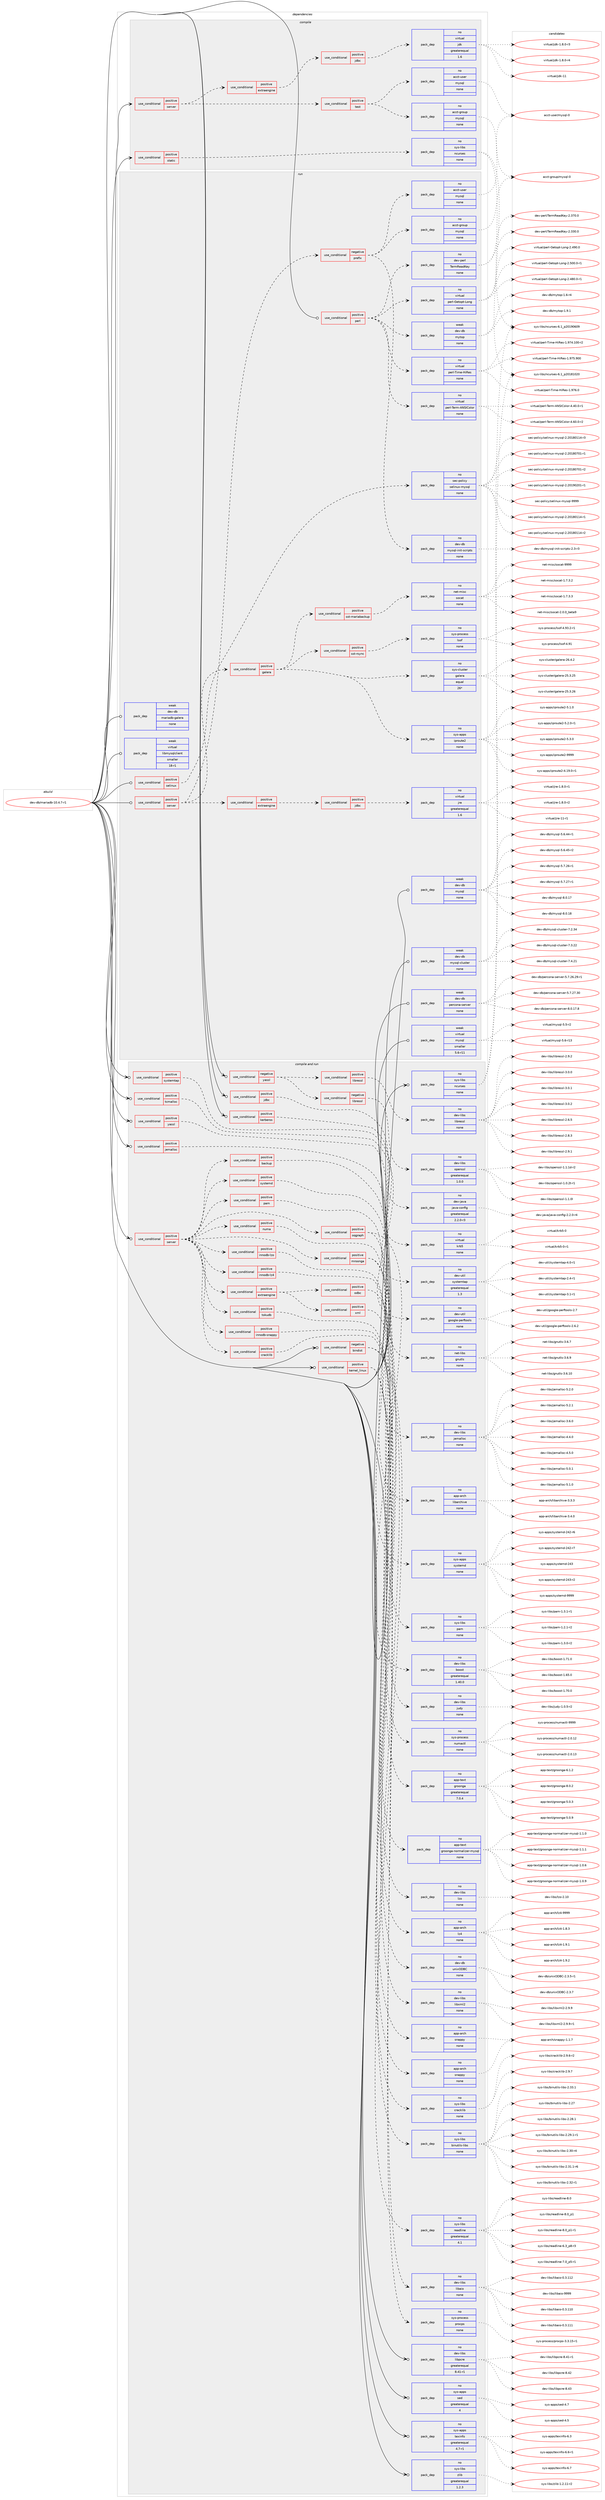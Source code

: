 digraph prolog {

# *************
# Graph options
# *************

newrank=true;
concentrate=true;
compound=true;
graph [rankdir=LR,fontname=Helvetica,fontsize=10,ranksep=1.5];#, ranksep=2.5, nodesep=0.2];
edge  [arrowhead=vee];
node  [fontname=Helvetica,fontsize=10];

# **********
# The ebuild
# **********

subgraph cluster_leftcol {
color=gray;
label=<<i>ebuild</i>>;
id [label="dev-db/mariadb-10.4.7-r1", color=red, width=4, href="../dev-db/mariadb-10.4.7-r1.svg"];
}

# ****************
# The dependencies
# ****************

subgraph cluster_midcol {
color=gray;
label=<<i>dependencies</i>>;
subgraph cluster_compile {
fillcolor="#eeeeee";
style=filled;
label=<<i>compile</i>>;
subgraph cond123001 {
dependency519291 [label=<<TABLE BORDER="0" CELLBORDER="1" CELLSPACING="0" CELLPADDING="4"><TR><TD ROWSPAN="3" CELLPADDING="10">use_conditional</TD></TR><TR><TD>positive</TD></TR><TR><TD>server</TD></TR></TABLE>>, shape=none, color=red];
subgraph cond123002 {
dependency519292 [label=<<TABLE BORDER="0" CELLBORDER="1" CELLSPACING="0" CELLPADDING="4"><TR><TD ROWSPAN="3" CELLPADDING="10">use_conditional</TD></TR><TR><TD>positive</TD></TR><TR><TD>extraengine</TD></TR></TABLE>>, shape=none, color=red];
subgraph cond123003 {
dependency519293 [label=<<TABLE BORDER="0" CELLBORDER="1" CELLSPACING="0" CELLPADDING="4"><TR><TD ROWSPAN="3" CELLPADDING="10">use_conditional</TD></TR><TR><TD>positive</TD></TR><TR><TD>jdbc</TD></TR></TABLE>>, shape=none, color=red];
subgraph pack386666 {
dependency519294 [label=<<TABLE BORDER="0" CELLBORDER="1" CELLSPACING="0" CELLPADDING="4" WIDTH="220"><TR><TD ROWSPAN="6" CELLPADDING="30">pack_dep</TD></TR><TR><TD WIDTH="110">no</TD></TR><TR><TD>virtual</TD></TR><TR><TD>jdk</TD></TR><TR><TD>greaterequal</TD></TR><TR><TD>1.6</TD></TR></TABLE>>, shape=none, color=blue];
}
dependency519293:e -> dependency519294:w [weight=20,style="dashed",arrowhead="vee"];
}
dependency519292:e -> dependency519293:w [weight=20,style="dashed",arrowhead="vee"];
}
dependency519291:e -> dependency519292:w [weight=20,style="dashed",arrowhead="vee"];
subgraph cond123004 {
dependency519295 [label=<<TABLE BORDER="0" CELLBORDER="1" CELLSPACING="0" CELLPADDING="4"><TR><TD ROWSPAN="3" CELLPADDING="10">use_conditional</TD></TR><TR><TD>positive</TD></TR><TR><TD>test</TD></TR></TABLE>>, shape=none, color=red];
subgraph pack386667 {
dependency519296 [label=<<TABLE BORDER="0" CELLBORDER="1" CELLSPACING="0" CELLPADDING="4" WIDTH="220"><TR><TD ROWSPAN="6" CELLPADDING="30">pack_dep</TD></TR><TR><TD WIDTH="110">no</TD></TR><TR><TD>acct-group</TD></TR><TR><TD>mysql</TD></TR><TR><TD>none</TD></TR><TR><TD></TD></TR></TABLE>>, shape=none, color=blue];
}
dependency519295:e -> dependency519296:w [weight=20,style="dashed",arrowhead="vee"];
subgraph pack386668 {
dependency519297 [label=<<TABLE BORDER="0" CELLBORDER="1" CELLSPACING="0" CELLPADDING="4" WIDTH="220"><TR><TD ROWSPAN="6" CELLPADDING="30">pack_dep</TD></TR><TR><TD WIDTH="110">no</TD></TR><TR><TD>acct-user</TD></TR><TR><TD>mysql</TD></TR><TR><TD>none</TD></TR><TR><TD></TD></TR></TABLE>>, shape=none, color=blue];
}
dependency519295:e -> dependency519297:w [weight=20,style="dashed",arrowhead="vee"];
}
dependency519291:e -> dependency519295:w [weight=20,style="dashed",arrowhead="vee"];
}
id:e -> dependency519291:w [weight=20,style="solid",arrowhead="vee"];
subgraph cond123005 {
dependency519298 [label=<<TABLE BORDER="0" CELLBORDER="1" CELLSPACING="0" CELLPADDING="4"><TR><TD ROWSPAN="3" CELLPADDING="10">use_conditional</TD></TR><TR><TD>positive</TD></TR><TR><TD>static</TD></TR></TABLE>>, shape=none, color=red];
subgraph pack386669 {
dependency519299 [label=<<TABLE BORDER="0" CELLBORDER="1" CELLSPACING="0" CELLPADDING="4" WIDTH="220"><TR><TD ROWSPAN="6" CELLPADDING="30">pack_dep</TD></TR><TR><TD WIDTH="110">no</TD></TR><TR><TD>sys-libs</TD></TR><TR><TD>ncurses</TD></TR><TR><TD>none</TD></TR><TR><TD></TD></TR></TABLE>>, shape=none, color=blue];
}
dependency519298:e -> dependency519299:w [weight=20,style="dashed",arrowhead="vee"];
}
id:e -> dependency519298:w [weight=20,style="solid",arrowhead="vee"];
}
subgraph cluster_compileandrun {
fillcolor="#eeeeee";
style=filled;
label=<<i>compile and run</i>>;
subgraph cond123006 {
dependency519300 [label=<<TABLE BORDER="0" CELLBORDER="1" CELLSPACING="0" CELLPADDING="4"><TR><TD ROWSPAN="3" CELLPADDING="10">use_conditional</TD></TR><TR><TD>negative</TD></TR><TR><TD>bindist</TD></TR></TABLE>>, shape=none, color=red];
subgraph pack386670 {
dependency519301 [label=<<TABLE BORDER="0" CELLBORDER="1" CELLSPACING="0" CELLPADDING="4" WIDTH="220"><TR><TD ROWSPAN="6" CELLPADDING="30">pack_dep</TD></TR><TR><TD WIDTH="110">no</TD></TR><TR><TD>sys-libs</TD></TR><TR><TD>binutils-libs</TD></TR><TR><TD>none</TD></TR><TR><TD></TD></TR></TABLE>>, shape=none, color=blue];
}
dependency519300:e -> dependency519301:w [weight=20,style="dashed",arrowhead="vee"];
subgraph pack386671 {
dependency519302 [label=<<TABLE BORDER="0" CELLBORDER="1" CELLSPACING="0" CELLPADDING="4" WIDTH="220"><TR><TD ROWSPAN="6" CELLPADDING="30">pack_dep</TD></TR><TR><TD WIDTH="110">no</TD></TR><TR><TD>sys-libs</TD></TR><TR><TD>readline</TD></TR><TR><TD>greaterequal</TD></TR><TR><TD>4.1</TD></TR></TABLE>>, shape=none, color=blue];
}
dependency519300:e -> dependency519302:w [weight=20,style="dashed",arrowhead="vee"];
}
id:e -> dependency519300:w [weight=20,style="solid",arrowhead="odotvee"];
subgraph cond123007 {
dependency519303 [label=<<TABLE BORDER="0" CELLBORDER="1" CELLSPACING="0" CELLPADDING="4"><TR><TD ROWSPAN="3" CELLPADDING="10">use_conditional</TD></TR><TR><TD>negative</TD></TR><TR><TD>yassl</TD></TR></TABLE>>, shape=none, color=red];
subgraph cond123008 {
dependency519304 [label=<<TABLE BORDER="0" CELLBORDER="1" CELLSPACING="0" CELLPADDING="4"><TR><TD ROWSPAN="3" CELLPADDING="10">use_conditional</TD></TR><TR><TD>negative</TD></TR><TR><TD>libressl</TD></TR></TABLE>>, shape=none, color=red];
subgraph pack386672 {
dependency519305 [label=<<TABLE BORDER="0" CELLBORDER="1" CELLSPACING="0" CELLPADDING="4" WIDTH="220"><TR><TD ROWSPAN="6" CELLPADDING="30">pack_dep</TD></TR><TR><TD WIDTH="110">no</TD></TR><TR><TD>dev-libs</TD></TR><TR><TD>openssl</TD></TR><TR><TD>greaterequal</TD></TR><TR><TD>1.0.0</TD></TR></TABLE>>, shape=none, color=blue];
}
dependency519304:e -> dependency519305:w [weight=20,style="dashed",arrowhead="vee"];
}
dependency519303:e -> dependency519304:w [weight=20,style="dashed",arrowhead="vee"];
subgraph cond123009 {
dependency519306 [label=<<TABLE BORDER="0" CELLBORDER="1" CELLSPACING="0" CELLPADDING="4"><TR><TD ROWSPAN="3" CELLPADDING="10">use_conditional</TD></TR><TR><TD>positive</TD></TR><TR><TD>libressl</TD></TR></TABLE>>, shape=none, color=red];
subgraph pack386673 {
dependency519307 [label=<<TABLE BORDER="0" CELLBORDER="1" CELLSPACING="0" CELLPADDING="4" WIDTH="220"><TR><TD ROWSPAN="6" CELLPADDING="30">pack_dep</TD></TR><TR><TD WIDTH="110">no</TD></TR><TR><TD>dev-libs</TD></TR><TR><TD>libressl</TD></TR><TR><TD>none</TD></TR><TR><TD></TD></TR></TABLE>>, shape=none, color=blue];
}
dependency519306:e -> dependency519307:w [weight=20,style="dashed",arrowhead="vee"];
}
dependency519303:e -> dependency519306:w [weight=20,style="dashed",arrowhead="vee"];
}
id:e -> dependency519303:w [weight=20,style="solid",arrowhead="odotvee"];
subgraph cond123010 {
dependency519308 [label=<<TABLE BORDER="0" CELLBORDER="1" CELLSPACING="0" CELLPADDING="4"><TR><TD ROWSPAN="3" CELLPADDING="10">use_conditional</TD></TR><TR><TD>positive</TD></TR><TR><TD>jdbc</TD></TR></TABLE>>, shape=none, color=red];
subgraph pack386674 {
dependency519309 [label=<<TABLE BORDER="0" CELLBORDER="1" CELLSPACING="0" CELLPADDING="4" WIDTH="220"><TR><TD ROWSPAN="6" CELLPADDING="30">pack_dep</TD></TR><TR><TD WIDTH="110">no</TD></TR><TR><TD>dev-java</TD></TR><TR><TD>java-config</TD></TR><TR><TD>greaterequal</TD></TR><TR><TD>2.2.0-r3</TD></TR></TABLE>>, shape=none, color=blue];
}
dependency519308:e -> dependency519309:w [weight=20,style="dashed",arrowhead="vee"];
}
id:e -> dependency519308:w [weight=20,style="solid",arrowhead="odotvee"];
subgraph cond123011 {
dependency519310 [label=<<TABLE BORDER="0" CELLBORDER="1" CELLSPACING="0" CELLPADDING="4"><TR><TD ROWSPAN="3" CELLPADDING="10">use_conditional</TD></TR><TR><TD>positive</TD></TR><TR><TD>jemalloc</TD></TR></TABLE>>, shape=none, color=red];
subgraph pack386675 {
dependency519311 [label=<<TABLE BORDER="0" CELLBORDER="1" CELLSPACING="0" CELLPADDING="4" WIDTH="220"><TR><TD ROWSPAN="6" CELLPADDING="30">pack_dep</TD></TR><TR><TD WIDTH="110">no</TD></TR><TR><TD>dev-libs</TD></TR><TR><TD>jemalloc</TD></TR><TR><TD>none</TD></TR><TR><TD></TD></TR></TABLE>>, shape=none, color=blue];
}
dependency519310:e -> dependency519311:w [weight=20,style="dashed",arrowhead="vee"];
}
id:e -> dependency519310:w [weight=20,style="solid",arrowhead="odotvee"];
subgraph cond123012 {
dependency519312 [label=<<TABLE BORDER="0" CELLBORDER="1" CELLSPACING="0" CELLPADDING="4"><TR><TD ROWSPAN="3" CELLPADDING="10">use_conditional</TD></TR><TR><TD>positive</TD></TR><TR><TD>kerberos</TD></TR></TABLE>>, shape=none, color=red];
subgraph pack386676 {
dependency519313 [label=<<TABLE BORDER="0" CELLBORDER="1" CELLSPACING="0" CELLPADDING="4" WIDTH="220"><TR><TD ROWSPAN="6" CELLPADDING="30">pack_dep</TD></TR><TR><TD WIDTH="110">no</TD></TR><TR><TD>virtual</TD></TR><TR><TD>krb5</TD></TR><TR><TD>none</TD></TR><TR><TD></TD></TR></TABLE>>, shape=none, color=blue];
}
dependency519312:e -> dependency519313:w [weight=20,style="dashed",arrowhead="vee"];
}
id:e -> dependency519312:w [weight=20,style="solid",arrowhead="odotvee"];
subgraph cond123013 {
dependency519314 [label=<<TABLE BORDER="0" CELLBORDER="1" CELLSPACING="0" CELLPADDING="4"><TR><TD ROWSPAN="3" CELLPADDING="10">use_conditional</TD></TR><TR><TD>positive</TD></TR><TR><TD>kernel_linux</TD></TR></TABLE>>, shape=none, color=red];
subgraph pack386677 {
dependency519315 [label=<<TABLE BORDER="0" CELLBORDER="1" CELLSPACING="0" CELLPADDING="4" WIDTH="220"><TR><TD ROWSPAN="6" CELLPADDING="30">pack_dep</TD></TR><TR><TD WIDTH="110">no</TD></TR><TR><TD>sys-process</TD></TR><TR><TD>procps</TD></TR><TR><TD>none</TD></TR><TR><TD></TD></TR></TABLE>>, shape=none, color=blue];
}
dependency519314:e -> dependency519315:w [weight=20,style="dashed",arrowhead="vee"];
subgraph pack386678 {
dependency519316 [label=<<TABLE BORDER="0" CELLBORDER="1" CELLSPACING="0" CELLPADDING="4" WIDTH="220"><TR><TD ROWSPAN="6" CELLPADDING="30">pack_dep</TD></TR><TR><TD WIDTH="110">no</TD></TR><TR><TD>dev-libs</TD></TR><TR><TD>libaio</TD></TR><TR><TD>none</TD></TR><TR><TD></TD></TR></TABLE>>, shape=none, color=blue];
}
dependency519314:e -> dependency519316:w [weight=20,style="dashed",arrowhead="vee"];
}
id:e -> dependency519314:w [weight=20,style="solid",arrowhead="odotvee"];
subgraph cond123014 {
dependency519317 [label=<<TABLE BORDER="0" CELLBORDER="1" CELLSPACING="0" CELLPADDING="4"><TR><TD ROWSPAN="3" CELLPADDING="10">use_conditional</TD></TR><TR><TD>positive</TD></TR><TR><TD>server</TD></TR></TABLE>>, shape=none, color=red];
subgraph cond123015 {
dependency519318 [label=<<TABLE BORDER="0" CELLBORDER="1" CELLSPACING="0" CELLPADDING="4"><TR><TD ROWSPAN="3" CELLPADDING="10">use_conditional</TD></TR><TR><TD>positive</TD></TR><TR><TD>backup</TD></TR></TABLE>>, shape=none, color=red];
subgraph pack386679 {
dependency519319 [label=<<TABLE BORDER="0" CELLBORDER="1" CELLSPACING="0" CELLPADDING="4" WIDTH="220"><TR><TD ROWSPAN="6" CELLPADDING="30">pack_dep</TD></TR><TR><TD WIDTH="110">no</TD></TR><TR><TD>app-arch</TD></TR><TR><TD>libarchive</TD></TR><TR><TD>none</TD></TR><TR><TD></TD></TR></TABLE>>, shape=none, color=blue];
}
dependency519318:e -> dependency519319:w [weight=20,style="dashed",arrowhead="vee"];
}
dependency519317:e -> dependency519318:w [weight=20,style="dashed",arrowhead="vee"];
subgraph cond123016 {
dependency519320 [label=<<TABLE BORDER="0" CELLBORDER="1" CELLSPACING="0" CELLPADDING="4"><TR><TD ROWSPAN="3" CELLPADDING="10">use_conditional</TD></TR><TR><TD>positive</TD></TR><TR><TD>cracklib</TD></TR></TABLE>>, shape=none, color=red];
subgraph pack386680 {
dependency519321 [label=<<TABLE BORDER="0" CELLBORDER="1" CELLSPACING="0" CELLPADDING="4" WIDTH="220"><TR><TD ROWSPAN="6" CELLPADDING="30">pack_dep</TD></TR><TR><TD WIDTH="110">no</TD></TR><TR><TD>sys-libs</TD></TR><TR><TD>cracklib</TD></TR><TR><TD>none</TD></TR><TR><TD></TD></TR></TABLE>>, shape=none, color=blue];
}
dependency519320:e -> dependency519321:w [weight=20,style="dashed",arrowhead="vee"];
}
dependency519317:e -> dependency519320:w [weight=20,style="dashed",arrowhead="vee"];
subgraph cond123017 {
dependency519322 [label=<<TABLE BORDER="0" CELLBORDER="1" CELLSPACING="0" CELLPADDING="4"><TR><TD ROWSPAN="3" CELLPADDING="10">use_conditional</TD></TR><TR><TD>positive</TD></TR><TR><TD>extraengine</TD></TR></TABLE>>, shape=none, color=red];
subgraph cond123018 {
dependency519323 [label=<<TABLE BORDER="0" CELLBORDER="1" CELLSPACING="0" CELLPADDING="4"><TR><TD ROWSPAN="3" CELLPADDING="10">use_conditional</TD></TR><TR><TD>positive</TD></TR><TR><TD>odbc</TD></TR></TABLE>>, shape=none, color=red];
subgraph pack386681 {
dependency519324 [label=<<TABLE BORDER="0" CELLBORDER="1" CELLSPACING="0" CELLPADDING="4" WIDTH="220"><TR><TD ROWSPAN="6" CELLPADDING="30">pack_dep</TD></TR><TR><TD WIDTH="110">no</TD></TR><TR><TD>dev-db</TD></TR><TR><TD>unixODBC</TD></TR><TR><TD>none</TD></TR><TR><TD></TD></TR></TABLE>>, shape=none, color=blue];
}
dependency519323:e -> dependency519324:w [weight=20,style="dashed",arrowhead="vee"];
}
dependency519322:e -> dependency519323:w [weight=20,style="dashed",arrowhead="vee"];
subgraph cond123019 {
dependency519325 [label=<<TABLE BORDER="0" CELLBORDER="1" CELLSPACING="0" CELLPADDING="4"><TR><TD ROWSPAN="3" CELLPADDING="10">use_conditional</TD></TR><TR><TD>positive</TD></TR><TR><TD>xml</TD></TR></TABLE>>, shape=none, color=red];
subgraph pack386682 {
dependency519326 [label=<<TABLE BORDER="0" CELLBORDER="1" CELLSPACING="0" CELLPADDING="4" WIDTH="220"><TR><TD ROWSPAN="6" CELLPADDING="30">pack_dep</TD></TR><TR><TD WIDTH="110">no</TD></TR><TR><TD>dev-libs</TD></TR><TR><TD>libxml2</TD></TR><TR><TD>none</TD></TR><TR><TD></TD></TR></TABLE>>, shape=none, color=blue];
}
dependency519325:e -> dependency519326:w [weight=20,style="dashed",arrowhead="vee"];
}
dependency519322:e -> dependency519325:w [weight=20,style="dashed",arrowhead="vee"];
}
dependency519317:e -> dependency519322:w [weight=20,style="dashed",arrowhead="vee"];
subgraph cond123020 {
dependency519327 [label=<<TABLE BORDER="0" CELLBORDER="1" CELLSPACING="0" CELLPADDING="4"><TR><TD ROWSPAN="3" CELLPADDING="10">use_conditional</TD></TR><TR><TD>positive</TD></TR><TR><TD>innodb-lz4</TD></TR></TABLE>>, shape=none, color=red];
subgraph pack386683 {
dependency519328 [label=<<TABLE BORDER="0" CELLBORDER="1" CELLSPACING="0" CELLPADDING="4" WIDTH="220"><TR><TD ROWSPAN="6" CELLPADDING="30">pack_dep</TD></TR><TR><TD WIDTH="110">no</TD></TR><TR><TD>app-arch</TD></TR><TR><TD>lz4</TD></TR><TR><TD>none</TD></TR><TR><TD></TD></TR></TABLE>>, shape=none, color=blue];
}
dependency519327:e -> dependency519328:w [weight=20,style="dashed",arrowhead="vee"];
}
dependency519317:e -> dependency519327:w [weight=20,style="dashed",arrowhead="vee"];
subgraph cond123021 {
dependency519329 [label=<<TABLE BORDER="0" CELLBORDER="1" CELLSPACING="0" CELLPADDING="4"><TR><TD ROWSPAN="3" CELLPADDING="10">use_conditional</TD></TR><TR><TD>positive</TD></TR><TR><TD>innodb-lzo</TD></TR></TABLE>>, shape=none, color=red];
subgraph pack386684 {
dependency519330 [label=<<TABLE BORDER="0" CELLBORDER="1" CELLSPACING="0" CELLPADDING="4" WIDTH="220"><TR><TD ROWSPAN="6" CELLPADDING="30">pack_dep</TD></TR><TR><TD WIDTH="110">no</TD></TR><TR><TD>dev-libs</TD></TR><TR><TD>lzo</TD></TR><TR><TD>none</TD></TR><TR><TD></TD></TR></TABLE>>, shape=none, color=blue];
}
dependency519329:e -> dependency519330:w [weight=20,style="dashed",arrowhead="vee"];
}
dependency519317:e -> dependency519329:w [weight=20,style="dashed",arrowhead="vee"];
subgraph cond123022 {
dependency519331 [label=<<TABLE BORDER="0" CELLBORDER="1" CELLSPACING="0" CELLPADDING="4"><TR><TD ROWSPAN="3" CELLPADDING="10">use_conditional</TD></TR><TR><TD>positive</TD></TR><TR><TD>innodb-snappy</TD></TR></TABLE>>, shape=none, color=red];
subgraph pack386685 {
dependency519332 [label=<<TABLE BORDER="0" CELLBORDER="1" CELLSPACING="0" CELLPADDING="4" WIDTH="220"><TR><TD ROWSPAN="6" CELLPADDING="30">pack_dep</TD></TR><TR><TD WIDTH="110">no</TD></TR><TR><TD>app-arch</TD></TR><TR><TD>snappy</TD></TR><TR><TD>none</TD></TR><TR><TD></TD></TR></TABLE>>, shape=none, color=blue];
}
dependency519331:e -> dependency519332:w [weight=20,style="dashed",arrowhead="vee"];
}
dependency519317:e -> dependency519331:w [weight=20,style="dashed",arrowhead="vee"];
subgraph cond123023 {
dependency519333 [label=<<TABLE BORDER="0" CELLBORDER="1" CELLSPACING="0" CELLPADDING="4"><TR><TD ROWSPAN="3" CELLPADDING="10">use_conditional</TD></TR><TR><TD>positive</TD></TR><TR><TD>mroonga</TD></TR></TABLE>>, shape=none, color=red];
subgraph pack386686 {
dependency519334 [label=<<TABLE BORDER="0" CELLBORDER="1" CELLSPACING="0" CELLPADDING="4" WIDTH="220"><TR><TD ROWSPAN="6" CELLPADDING="30">pack_dep</TD></TR><TR><TD WIDTH="110">no</TD></TR><TR><TD>app-text</TD></TR><TR><TD>groonga-normalizer-mysql</TD></TR><TR><TD>none</TD></TR><TR><TD></TD></TR></TABLE>>, shape=none, color=blue];
}
dependency519333:e -> dependency519334:w [weight=20,style="dashed",arrowhead="vee"];
subgraph pack386687 {
dependency519335 [label=<<TABLE BORDER="0" CELLBORDER="1" CELLSPACING="0" CELLPADDING="4" WIDTH="220"><TR><TD ROWSPAN="6" CELLPADDING="30">pack_dep</TD></TR><TR><TD WIDTH="110">no</TD></TR><TR><TD>app-text</TD></TR><TR><TD>groonga</TD></TR><TR><TD>greaterequal</TD></TR><TR><TD>7.0.4</TD></TR></TABLE>>, shape=none, color=blue];
}
dependency519333:e -> dependency519335:w [weight=20,style="dashed",arrowhead="vee"];
}
dependency519317:e -> dependency519333:w [weight=20,style="dashed",arrowhead="vee"];
subgraph cond123024 {
dependency519336 [label=<<TABLE BORDER="0" CELLBORDER="1" CELLSPACING="0" CELLPADDING="4"><TR><TD ROWSPAN="3" CELLPADDING="10">use_conditional</TD></TR><TR><TD>positive</TD></TR><TR><TD>numa</TD></TR></TABLE>>, shape=none, color=red];
subgraph pack386688 {
dependency519337 [label=<<TABLE BORDER="0" CELLBORDER="1" CELLSPACING="0" CELLPADDING="4" WIDTH="220"><TR><TD ROWSPAN="6" CELLPADDING="30">pack_dep</TD></TR><TR><TD WIDTH="110">no</TD></TR><TR><TD>sys-process</TD></TR><TR><TD>numactl</TD></TR><TR><TD>none</TD></TR><TR><TD></TD></TR></TABLE>>, shape=none, color=blue];
}
dependency519336:e -> dependency519337:w [weight=20,style="dashed",arrowhead="vee"];
}
dependency519317:e -> dependency519336:w [weight=20,style="dashed",arrowhead="vee"];
subgraph cond123025 {
dependency519338 [label=<<TABLE BORDER="0" CELLBORDER="1" CELLSPACING="0" CELLPADDING="4"><TR><TD ROWSPAN="3" CELLPADDING="10">use_conditional</TD></TR><TR><TD>positive</TD></TR><TR><TD>oqgraph</TD></TR></TABLE>>, shape=none, color=red];
subgraph pack386689 {
dependency519339 [label=<<TABLE BORDER="0" CELLBORDER="1" CELLSPACING="0" CELLPADDING="4" WIDTH="220"><TR><TD ROWSPAN="6" CELLPADDING="30">pack_dep</TD></TR><TR><TD WIDTH="110">no</TD></TR><TR><TD>dev-libs</TD></TR><TR><TD>boost</TD></TR><TR><TD>greaterequal</TD></TR><TR><TD>1.40.0</TD></TR></TABLE>>, shape=none, color=blue];
}
dependency519338:e -> dependency519339:w [weight=20,style="dashed",arrowhead="vee"];
subgraph pack386690 {
dependency519340 [label=<<TABLE BORDER="0" CELLBORDER="1" CELLSPACING="0" CELLPADDING="4" WIDTH="220"><TR><TD ROWSPAN="6" CELLPADDING="30">pack_dep</TD></TR><TR><TD WIDTH="110">no</TD></TR><TR><TD>dev-libs</TD></TR><TR><TD>judy</TD></TR><TR><TD>none</TD></TR><TR><TD></TD></TR></TABLE>>, shape=none, color=blue];
}
dependency519338:e -> dependency519340:w [weight=20,style="dashed",arrowhead="vee"];
}
dependency519317:e -> dependency519338:w [weight=20,style="dashed",arrowhead="vee"];
subgraph cond123026 {
dependency519341 [label=<<TABLE BORDER="0" CELLBORDER="1" CELLSPACING="0" CELLPADDING="4"><TR><TD ROWSPAN="3" CELLPADDING="10">use_conditional</TD></TR><TR><TD>positive</TD></TR><TR><TD>pam</TD></TR></TABLE>>, shape=none, color=red];
subgraph pack386691 {
dependency519342 [label=<<TABLE BORDER="0" CELLBORDER="1" CELLSPACING="0" CELLPADDING="4" WIDTH="220"><TR><TD ROWSPAN="6" CELLPADDING="30">pack_dep</TD></TR><TR><TD WIDTH="110">no</TD></TR><TR><TD>sys-libs</TD></TR><TR><TD>pam</TD></TR><TR><TD>none</TD></TR><TR><TD></TD></TR></TABLE>>, shape=none, color=blue];
}
dependency519341:e -> dependency519342:w [weight=20,style="dashed",arrowhead="vee"];
}
dependency519317:e -> dependency519341:w [weight=20,style="dashed",arrowhead="vee"];
subgraph cond123027 {
dependency519343 [label=<<TABLE BORDER="0" CELLBORDER="1" CELLSPACING="0" CELLPADDING="4"><TR><TD ROWSPAN="3" CELLPADDING="10">use_conditional</TD></TR><TR><TD>positive</TD></TR><TR><TD>systemd</TD></TR></TABLE>>, shape=none, color=red];
subgraph pack386692 {
dependency519344 [label=<<TABLE BORDER="0" CELLBORDER="1" CELLSPACING="0" CELLPADDING="4" WIDTH="220"><TR><TD ROWSPAN="6" CELLPADDING="30">pack_dep</TD></TR><TR><TD WIDTH="110">no</TD></TR><TR><TD>sys-apps</TD></TR><TR><TD>systemd</TD></TR><TR><TD>none</TD></TR><TR><TD></TD></TR></TABLE>>, shape=none, color=blue];
}
dependency519343:e -> dependency519344:w [weight=20,style="dashed",arrowhead="vee"];
}
dependency519317:e -> dependency519343:w [weight=20,style="dashed",arrowhead="vee"];
subgraph cond123028 {
dependency519345 [label=<<TABLE BORDER="0" CELLBORDER="1" CELLSPACING="0" CELLPADDING="4"><TR><TD ROWSPAN="3" CELLPADDING="10">use_conditional</TD></TR><TR><TD>positive</TD></TR><TR><TD>tokudb</TD></TR></TABLE>>, shape=none, color=red];
subgraph pack386693 {
dependency519346 [label=<<TABLE BORDER="0" CELLBORDER="1" CELLSPACING="0" CELLPADDING="4" WIDTH="220"><TR><TD ROWSPAN="6" CELLPADDING="30">pack_dep</TD></TR><TR><TD WIDTH="110">no</TD></TR><TR><TD>app-arch</TD></TR><TR><TD>snappy</TD></TR><TR><TD>none</TD></TR><TR><TD></TD></TR></TABLE>>, shape=none, color=blue];
}
dependency519345:e -> dependency519346:w [weight=20,style="dashed",arrowhead="vee"];
}
dependency519317:e -> dependency519345:w [weight=20,style="dashed",arrowhead="vee"];
}
id:e -> dependency519317:w [weight=20,style="solid",arrowhead="odotvee"];
subgraph cond123029 {
dependency519347 [label=<<TABLE BORDER="0" CELLBORDER="1" CELLSPACING="0" CELLPADDING="4"><TR><TD ROWSPAN="3" CELLPADDING="10">use_conditional</TD></TR><TR><TD>positive</TD></TR><TR><TD>systemtap</TD></TR></TABLE>>, shape=none, color=red];
subgraph pack386694 {
dependency519348 [label=<<TABLE BORDER="0" CELLBORDER="1" CELLSPACING="0" CELLPADDING="4" WIDTH="220"><TR><TD ROWSPAN="6" CELLPADDING="30">pack_dep</TD></TR><TR><TD WIDTH="110">no</TD></TR><TR><TD>dev-util</TD></TR><TR><TD>systemtap</TD></TR><TR><TD>greaterequal</TD></TR><TR><TD>1.3</TD></TR></TABLE>>, shape=none, color=blue];
}
dependency519347:e -> dependency519348:w [weight=20,style="dashed",arrowhead="vee"];
}
id:e -> dependency519347:w [weight=20,style="solid",arrowhead="odotvee"];
subgraph cond123030 {
dependency519349 [label=<<TABLE BORDER="0" CELLBORDER="1" CELLSPACING="0" CELLPADDING="4"><TR><TD ROWSPAN="3" CELLPADDING="10">use_conditional</TD></TR><TR><TD>positive</TD></TR><TR><TD>tcmalloc</TD></TR></TABLE>>, shape=none, color=red];
subgraph pack386695 {
dependency519350 [label=<<TABLE BORDER="0" CELLBORDER="1" CELLSPACING="0" CELLPADDING="4" WIDTH="220"><TR><TD ROWSPAN="6" CELLPADDING="30">pack_dep</TD></TR><TR><TD WIDTH="110">no</TD></TR><TR><TD>dev-util</TD></TR><TR><TD>google-perftools</TD></TR><TR><TD>none</TD></TR><TR><TD></TD></TR></TABLE>>, shape=none, color=blue];
}
dependency519349:e -> dependency519350:w [weight=20,style="dashed",arrowhead="vee"];
}
id:e -> dependency519349:w [weight=20,style="solid",arrowhead="odotvee"];
subgraph cond123031 {
dependency519351 [label=<<TABLE BORDER="0" CELLBORDER="1" CELLSPACING="0" CELLPADDING="4"><TR><TD ROWSPAN="3" CELLPADDING="10">use_conditional</TD></TR><TR><TD>positive</TD></TR><TR><TD>yassl</TD></TR></TABLE>>, shape=none, color=red];
subgraph pack386696 {
dependency519352 [label=<<TABLE BORDER="0" CELLBORDER="1" CELLSPACING="0" CELLPADDING="4" WIDTH="220"><TR><TD ROWSPAN="6" CELLPADDING="30">pack_dep</TD></TR><TR><TD WIDTH="110">no</TD></TR><TR><TD>net-libs</TD></TR><TR><TD>gnutls</TD></TR><TR><TD>none</TD></TR><TR><TD></TD></TR></TABLE>>, shape=none, color=blue];
}
dependency519351:e -> dependency519352:w [weight=20,style="dashed",arrowhead="vee"];
}
id:e -> dependency519351:w [weight=20,style="solid",arrowhead="odotvee"];
subgraph pack386697 {
dependency519353 [label=<<TABLE BORDER="0" CELLBORDER="1" CELLSPACING="0" CELLPADDING="4" WIDTH="220"><TR><TD ROWSPAN="6" CELLPADDING="30">pack_dep</TD></TR><TR><TD WIDTH="110">no</TD></TR><TR><TD>dev-libs</TD></TR><TR><TD>libpcre</TD></TR><TR><TD>greaterequal</TD></TR><TR><TD>8.41-r1</TD></TR></TABLE>>, shape=none, color=blue];
}
id:e -> dependency519353:w [weight=20,style="solid",arrowhead="odotvee"];
subgraph pack386698 {
dependency519354 [label=<<TABLE BORDER="0" CELLBORDER="1" CELLSPACING="0" CELLPADDING="4" WIDTH="220"><TR><TD ROWSPAN="6" CELLPADDING="30">pack_dep</TD></TR><TR><TD WIDTH="110">no</TD></TR><TR><TD>sys-apps</TD></TR><TR><TD>sed</TD></TR><TR><TD>greaterequal</TD></TR><TR><TD>4</TD></TR></TABLE>>, shape=none, color=blue];
}
id:e -> dependency519354:w [weight=20,style="solid",arrowhead="odotvee"];
subgraph pack386699 {
dependency519355 [label=<<TABLE BORDER="0" CELLBORDER="1" CELLSPACING="0" CELLPADDING="4" WIDTH="220"><TR><TD ROWSPAN="6" CELLPADDING="30">pack_dep</TD></TR><TR><TD WIDTH="110">no</TD></TR><TR><TD>sys-apps</TD></TR><TR><TD>texinfo</TD></TR><TR><TD>greaterequal</TD></TR><TR><TD>4.7-r1</TD></TR></TABLE>>, shape=none, color=blue];
}
id:e -> dependency519355:w [weight=20,style="solid",arrowhead="odotvee"];
subgraph pack386700 {
dependency519356 [label=<<TABLE BORDER="0" CELLBORDER="1" CELLSPACING="0" CELLPADDING="4" WIDTH="220"><TR><TD ROWSPAN="6" CELLPADDING="30">pack_dep</TD></TR><TR><TD WIDTH="110">no</TD></TR><TR><TD>sys-libs</TD></TR><TR><TD>ncurses</TD></TR><TR><TD>none</TD></TR><TR><TD></TD></TR></TABLE>>, shape=none, color=blue];
}
id:e -> dependency519356:w [weight=20,style="solid",arrowhead="odotvee"];
subgraph pack386701 {
dependency519357 [label=<<TABLE BORDER="0" CELLBORDER="1" CELLSPACING="0" CELLPADDING="4" WIDTH="220"><TR><TD ROWSPAN="6" CELLPADDING="30">pack_dep</TD></TR><TR><TD WIDTH="110">no</TD></TR><TR><TD>sys-libs</TD></TR><TR><TD>zlib</TD></TR><TR><TD>greaterequal</TD></TR><TR><TD>1.2.3</TD></TR></TABLE>>, shape=none, color=blue];
}
id:e -> dependency519357:w [weight=20,style="solid",arrowhead="odotvee"];
}
subgraph cluster_run {
fillcolor="#eeeeee";
style=filled;
label=<<i>run</i>>;
subgraph cond123032 {
dependency519358 [label=<<TABLE BORDER="0" CELLBORDER="1" CELLSPACING="0" CELLPADDING="4"><TR><TD ROWSPAN="3" CELLPADDING="10">use_conditional</TD></TR><TR><TD>positive</TD></TR><TR><TD>perl</TD></TR></TABLE>>, shape=none, color=red];
subgraph pack386702 {
dependency519359 [label=<<TABLE BORDER="0" CELLBORDER="1" CELLSPACING="0" CELLPADDING="4" WIDTH="220"><TR><TD ROWSPAN="6" CELLPADDING="30">pack_dep</TD></TR><TR><TD WIDTH="110">weak</TD></TR><TR><TD>dev-db</TD></TR><TR><TD>mytop</TD></TR><TR><TD>none</TD></TR><TR><TD></TD></TR></TABLE>>, shape=none, color=blue];
}
dependency519358:e -> dependency519359:w [weight=20,style="dashed",arrowhead="vee"];
subgraph pack386703 {
dependency519360 [label=<<TABLE BORDER="0" CELLBORDER="1" CELLSPACING="0" CELLPADDING="4" WIDTH="220"><TR><TD ROWSPAN="6" CELLPADDING="30">pack_dep</TD></TR><TR><TD WIDTH="110">no</TD></TR><TR><TD>virtual</TD></TR><TR><TD>perl-Getopt-Long</TD></TR><TR><TD>none</TD></TR><TR><TD></TD></TR></TABLE>>, shape=none, color=blue];
}
dependency519358:e -> dependency519360:w [weight=20,style="dashed",arrowhead="vee"];
subgraph pack386704 {
dependency519361 [label=<<TABLE BORDER="0" CELLBORDER="1" CELLSPACING="0" CELLPADDING="4" WIDTH="220"><TR><TD ROWSPAN="6" CELLPADDING="30">pack_dep</TD></TR><TR><TD WIDTH="110">no</TD></TR><TR><TD>dev-perl</TD></TR><TR><TD>TermReadKey</TD></TR><TR><TD>none</TD></TR><TR><TD></TD></TR></TABLE>>, shape=none, color=blue];
}
dependency519358:e -> dependency519361:w [weight=20,style="dashed",arrowhead="vee"];
subgraph pack386705 {
dependency519362 [label=<<TABLE BORDER="0" CELLBORDER="1" CELLSPACING="0" CELLPADDING="4" WIDTH="220"><TR><TD ROWSPAN="6" CELLPADDING="30">pack_dep</TD></TR><TR><TD WIDTH="110">no</TD></TR><TR><TD>virtual</TD></TR><TR><TD>perl-Term-ANSIColor</TD></TR><TR><TD>none</TD></TR><TR><TD></TD></TR></TABLE>>, shape=none, color=blue];
}
dependency519358:e -> dependency519362:w [weight=20,style="dashed",arrowhead="vee"];
subgraph pack386706 {
dependency519363 [label=<<TABLE BORDER="0" CELLBORDER="1" CELLSPACING="0" CELLPADDING="4" WIDTH="220"><TR><TD ROWSPAN="6" CELLPADDING="30">pack_dep</TD></TR><TR><TD WIDTH="110">no</TD></TR><TR><TD>virtual</TD></TR><TR><TD>perl-Time-HiRes</TD></TR><TR><TD>none</TD></TR><TR><TD></TD></TR></TABLE>>, shape=none, color=blue];
}
dependency519358:e -> dependency519363:w [weight=20,style="dashed",arrowhead="vee"];
}
id:e -> dependency519358:w [weight=20,style="solid",arrowhead="odot"];
subgraph cond123033 {
dependency519364 [label=<<TABLE BORDER="0" CELLBORDER="1" CELLSPACING="0" CELLPADDING="4"><TR><TD ROWSPAN="3" CELLPADDING="10">use_conditional</TD></TR><TR><TD>positive</TD></TR><TR><TD>selinux</TD></TR></TABLE>>, shape=none, color=red];
subgraph pack386707 {
dependency519365 [label=<<TABLE BORDER="0" CELLBORDER="1" CELLSPACING="0" CELLPADDING="4" WIDTH="220"><TR><TD ROWSPAN="6" CELLPADDING="30">pack_dep</TD></TR><TR><TD WIDTH="110">no</TD></TR><TR><TD>sec-policy</TD></TR><TR><TD>selinux-mysql</TD></TR><TR><TD>none</TD></TR><TR><TD></TD></TR></TABLE>>, shape=none, color=blue];
}
dependency519364:e -> dependency519365:w [weight=20,style="dashed",arrowhead="vee"];
}
id:e -> dependency519364:w [weight=20,style="solid",arrowhead="odot"];
subgraph cond123034 {
dependency519366 [label=<<TABLE BORDER="0" CELLBORDER="1" CELLSPACING="0" CELLPADDING="4"><TR><TD ROWSPAN="3" CELLPADDING="10">use_conditional</TD></TR><TR><TD>positive</TD></TR><TR><TD>server</TD></TR></TABLE>>, shape=none, color=red];
subgraph cond123035 {
dependency519367 [label=<<TABLE BORDER="0" CELLBORDER="1" CELLSPACING="0" CELLPADDING="4"><TR><TD ROWSPAN="3" CELLPADDING="10">use_conditional</TD></TR><TR><TD>positive</TD></TR><TR><TD>galera</TD></TR></TABLE>>, shape=none, color=red];
subgraph pack386708 {
dependency519368 [label=<<TABLE BORDER="0" CELLBORDER="1" CELLSPACING="0" CELLPADDING="4" WIDTH="220"><TR><TD ROWSPAN="6" CELLPADDING="30">pack_dep</TD></TR><TR><TD WIDTH="110">no</TD></TR><TR><TD>sys-apps</TD></TR><TR><TD>iproute2</TD></TR><TR><TD>none</TD></TR><TR><TD></TD></TR></TABLE>>, shape=none, color=blue];
}
dependency519367:e -> dependency519368:w [weight=20,style="dashed",arrowhead="vee"];
subgraph pack386709 {
dependency519369 [label=<<TABLE BORDER="0" CELLBORDER="1" CELLSPACING="0" CELLPADDING="4" WIDTH="220"><TR><TD ROWSPAN="6" CELLPADDING="30">pack_dep</TD></TR><TR><TD WIDTH="110">no</TD></TR><TR><TD>sys-cluster</TD></TR><TR><TD>galera</TD></TR><TR><TD>equal</TD></TR><TR><TD>26*</TD></TR></TABLE>>, shape=none, color=blue];
}
dependency519367:e -> dependency519369:w [weight=20,style="dashed",arrowhead="vee"];
subgraph cond123036 {
dependency519370 [label=<<TABLE BORDER="0" CELLBORDER="1" CELLSPACING="0" CELLPADDING="4"><TR><TD ROWSPAN="3" CELLPADDING="10">use_conditional</TD></TR><TR><TD>positive</TD></TR><TR><TD>sst-rsync</TD></TR></TABLE>>, shape=none, color=red];
subgraph pack386710 {
dependency519371 [label=<<TABLE BORDER="0" CELLBORDER="1" CELLSPACING="0" CELLPADDING="4" WIDTH="220"><TR><TD ROWSPAN="6" CELLPADDING="30">pack_dep</TD></TR><TR><TD WIDTH="110">no</TD></TR><TR><TD>sys-process</TD></TR><TR><TD>lsof</TD></TR><TR><TD>none</TD></TR><TR><TD></TD></TR></TABLE>>, shape=none, color=blue];
}
dependency519370:e -> dependency519371:w [weight=20,style="dashed",arrowhead="vee"];
}
dependency519367:e -> dependency519370:w [weight=20,style="dashed",arrowhead="vee"];
subgraph cond123037 {
dependency519372 [label=<<TABLE BORDER="0" CELLBORDER="1" CELLSPACING="0" CELLPADDING="4"><TR><TD ROWSPAN="3" CELLPADDING="10">use_conditional</TD></TR><TR><TD>positive</TD></TR><TR><TD>sst-mariabackup</TD></TR></TABLE>>, shape=none, color=red];
subgraph pack386711 {
dependency519373 [label=<<TABLE BORDER="0" CELLBORDER="1" CELLSPACING="0" CELLPADDING="4" WIDTH="220"><TR><TD ROWSPAN="6" CELLPADDING="30">pack_dep</TD></TR><TR><TD WIDTH="110">no</TD></TR><TR><TD>net-misc</TD></TR><TR><TD>socat</TD></TR><TR><TD>none</TD></TR><TR><TD></TD></TR></TABLE>>, shape=none, color=blue];
}
dependency519372:e -> dependency519373:w [weight=20,style="dashed",arrowhead="vee"];
}
dependency519367:e -> dependency519372:w [weight=20,style="dashed",arrowhead="vee"];
}
dependency519366:e -> dependency519367:w [weight=20,style="dashed",arrowhead="vee"];
subgraph cond123038 {
dependency519374 [label=<<TABLE BORDER="0" CELLBORDER="1" CELLSPACING="0" CELLPADDING="4"><TR><TD ROWSPAN="3" CELLPADDING="10">use_conditional</TD></TR><TR><TD>negative</TD></TR><TR><TD>prefix</TD></TR></TABLE>>, shape=none, color=red];
subgraph pack386712 {
dependency519375 [label=<<TABLE BORDER="0" CELLBORDER="1" CELLSPACING="0" CELLPADDING="4" WIDTH="220"><TR><TD ROWSPAN="6" CELLPADDING="30">pack_dep</TD></TR><TR><TD WIDTH="110">no</TD></TR><TR><TD>dev-db</TD></TR><TR><TD>mysql-init-scripts</TD></TR><TR><TD>none</TD></TR><TR><TD></TD></TR></TABLE>>, shape=none, color=blue];
}
dependency519374:e -> dependency519375:w [weight=20,style="dashed",arrowhead="vee"];
subgraph pack386713 {
dependency519376 [label=<<TABLE BORDER="0" CELLBORDER="1" CELLSPACING="0" CELLPADDING="4" WIDTH="220"><TR><TD ROWSPAN="6" CELLPADDING="30">pack_dep</TD></TR><TR><TD WIDTH="110">no</TD></TR><TR><TD>acct-group</TD></TR><TR><TD>mysql</TD></TR><TR><TD>none</TD></TR><TR><TD></TD></TR></TABLE>>, shape=none, color=blue];
}
dependency519374:e -> dependency519376:w [weight=20,style="dashed",arrowhead="vee"];
subgraph pack386714 {
dependency519377 [label=<<TABLE BORDER="0" CELLBORDER="1" CELLSPACING="0" CELLPADDING="4" WIDTH="220"><TR><TD ROWSPAN="6" CELLPADDING="30">pack_dep</TD></TR><TR><TD WIDTH="110">no</TD></TR><TR><TD>acct-user</TD></TR><TR><TD>mysql</TD></TR><TR><TD>none</TD></TR><TR><TD></TD></TR></TABLE>>, shape=none, color=blue];
}
dependency519374:e -> dependency519377:w [weight=20,style="dashed",arrowhead="vee"];
}
dependency519366:e -> dependency519374:w [weight=20,style="dashed",arrowhead="vee"];
subgraph cond123039 {
dependency519378 [label=<<TABLE BORDER="0" CELLBORDER="1" CELLSPACING="0" CELLPADDING="4"><TR><TD ROWSPAN="3" CELLPADDING="10">use_conditional</TD></TR><TR><TD>positive</TD></TR><TR><TD>extraengine</TD></TR></TABLE>>, shape=none, color=red];
subgraph cond123040 {
dependency519379 [label=<<TABLE BORDER="0" CELLBORDER="1" CELLSPACING="0" CELLPADDING="4"><TR><TD ROWSPAN="3" CELLPADDING="10">use_conditional</TD></TR><TR><TD>positive</TD></TR><TR><TD>jdbc</TD></TR></TABLE>>, shape=none, color=red];
subgraph pack386715 {
dependency519380 [label=<<TABLE BORDER="0" CELLBORDER="1" CELLSPACING="0" CELLPADDING="4" WIDTH="220"><TR><TD ROWSPAN="6" CELLPADDING="30">pack_dep</TD></TR><TR><TD WIDTH="110">no</TD></TR><TR><TD>virtual</TD></TR><TR><TD>jre</TD></TR><TR><TD>greaterequal</TD></TR><TR><TD>1.6</TD></TR></TABLE>>, shape=none, color=blue];
}
dependency519379:e -> dependency519380:w [weight=20,style="dashed",arrowhead="vee"];
}
dependency519378:e -> dependency519379:w [weight=20,style="dashed",arrowhead="vee"];
}
dependency519366:e -> dependency519378:w [weight=20,style="dashed",arrowhead="vee"];
}
id:e -> dependency519366:w [weight=20,style="solid",arrowhead="odot"];
subgraph pack386716 {
dependency519381 [label=<<TABLE BORDER="0" CELLBORDER="1" CELLSPACING="0" CELLPADDING="4" WIDTH="220"><TR><TD ROWSPAN="6" CELLPADDING="30">pack_dep</TD></TR><TR><TD WIDTH="110">weak</TD></TR><TR><TD>dev-db</TD></TR><TR><TD>mariadb-galera</TD></TR><TR><TD>none</TD></TR><TR><TD></TD></TR></TABLE>>, shape=none, color=blue];
}
id:e -> dependency519381:w [weight=20,style="solid",arrowhead="odot"];
subgraph pack386717 {
dependency519382 [label=<<TABLE BORDER="0" CELLBORDER="1" CELLSPACING="0" CELLPADDING="4" WIDTH="220"><TR><TD ROWSPAN="6" CELLPADDING="30">pack_dep</TD></TR><TR><TD WIDTH="110">weak</TD></TR><TR><TD>dev-db</TD></TR><TR><TD>mysql</TD></TR><TR><TD>none</TD></TR><TR><TD></TD></TR></TABLE>>, shape=none, color=blue];
}
id:e -> dependency519382:w [weight=20,style="solid",arrowhead="odot"];
subgraph pack386718 {
dependency519383 [label=<<TABLE BORDER="0" CELLBORDER="1" CELLSPACING="0" CELLPADDING="4" WIDTH="220"><TR><TD ROWSPAN="6" CELLPADDING="30">pack_dep</TD></TR><TR><TD WIDTH="110">weak</TD></TR><TR><TD>dev-db</TD></TR><TR><TD>mysql-cluster</TD></TR><TR><TD>none</TD></TR><TR><TD></TD></TR></TABLE>>, shape=none, color=blue];
}
id:e -> dependency519383:w [weight=20,style="solid",arrowhead="odot"];
subgraph pack386719 {
dependency519384 [label=<<TABLE BORDER="0" CELLBORDER="1" CELLSPACING="0" CELLPADDING="4" WIDTH="220"><TR><TD ROWSPAN="6" CELLPADDING="30">pack_dep</TD></TR><TR><TD WIDTH="110">weak</TD></TR><TR><TD>dev-db</TD></TR><TR><TD>percona-server</TD></TR><TR><TD>none</TD></TR><TR><TD></TD></TR></TABLE>>, shape=none, color=blue];
}
id:e -> dependency519384:w [weight=20,style="solid",arrowhead="odot"];
subgraph pack386720 {
dependency519385 [label=<<TABLE BORDER="0" CELLBORDER="1" CELLSPACING="0" CELLPADDING="4" WIDTH="220"><TR><TD ROWSPAN="6" CELLPADDING="30">pack_dep</TD></TR><TR><TD WIDTH="110">weak</TD></TR><TR><TD>virtual</TD></TR><TR><TD>libmysqlclient</TD></TR><TR><TD>smaller</TD></TR><TR><TD>18-r1</TD></TR></TABLE>>, shape=none, color=blue];
}
id:e -> dependency519385:w [weight=20,style="solid",arrowhead="odot"];
subgraph pack386721 {
dependency519386 [label=<<TABLE BORDER="0" CELLBORDER="1" CELLSPACING="0" CELLPADDING="4" WIDTH="220"><TR><TD ROWSPAN="6" CELLPADDING="30">pack_dep</TD></TR><TR><TD WIDTH="110">weak</TD></TR><TR><TD>virtual</TD></TR><TR><TD>mysql</TD></TR><TR><TD>smaller</TD></TR><TR><TD>5.6-r11</TD></TR></TABLE>>, shape=none, color=blue];
}
id:e -> dependency519386:w [weight=20,style="solid",arrowhead="odot"];
}
}

# **************
# The candidates
# **************

subgraph cluster_choices {
rank=same;
color=gray;
label=<<i>candidates</i>>;

subgraph choice386666 {
color=black;
nodesep=1;
choice11810511411611797108471061001074549465646484511451 [label="virtual/jdk-1.8.0-r3", color=red, width=4,href="../virtual/jdk-1.8.0-r3.svg"];
choice11810511411611797108471061001074549465646484511452 [label="virtual/jdk-1.8.0-r4", color=red, width=4,href="../virtual/jdk-1.8.0-r4.svg"];
choice1181051141161179710847106100107454949 [label="virtual/jdk-11", color=red, width=4,href="../virtual/jdk-11.svg"];
dependency519294:e -> choice11810511411611797108471061001074549465646484511451:w [style=dotted,weight="100"];
dependency519294:e -> choice11810511411611797108471061001074549465646484511452:w [style=dotted,weight="100"];
dependency519294:e -> choice1181051141161179710847106100107454949:w [style=dotted,weight="100"];
}
subgraph choice386667 {
color=black;
nodesep=1;
choice97999911645103114111117112471091211151131084548 [label="acct-group/mysql-0", color=red, width=4,href="../acct-group/mysql-0.svg"];
dependency519296:e -> choice97999911645103114111117112471091211151131084548:w [style=dotted,weight="100"];
}
subgraph choice386668 {
color=black;
nodesep=1;
choice97999911645117115101114471091211151131084548 [label="acct-user/mysql-0", color=red, width=4,href="../acct-user/mysql-0.svg"];
dependency519297:e -> choice97999911645117115101114471091211151131084548:w [style=dotted,weight="100"];
}
subgraph choice386669 {
color=black;
nodesep=1;
choice1151211154510810598115471109911711411510111545544649951125048495649485048 [label="sys-libs/ncurses-6.1_p20181020", color=red, width=4,href="../sys-libs/ncurses-6.1_p20181020.svg"];
choice1151211154510810598115471109911711411510111545544649951125048495748544857 [label="sys-libs/ncurses-6.1_p20190609", color=red, width=4,href="../sys-libs/ncurses-6.1_p20190609.svg"];
dependency519299:e -> choice1151211154510810598115471109911711411510111545544649951125048495649485048:w [style=dotted,weight="100"];
dependency519299:e -> choice1151211154510810598115471109911711411510111545544649951125048495748544857:w [style=dotted,weight="100"];
}
subgraph choice386670 {
color=black;
nodesep=1;
choice1151211154510810598115479810511011711610510811545108105981154550465055 [label="sys-libs/binutils-libs-2.27", color=red, width=4,href="../sys-libs/binutils-libs-2.27.svg"];
choice11512111545108105981154798105110117116105108115451081059811545504650564649 [label="sys-libs/binutils-libs-2.28.1", color=red, width=4,href="../sys-libs/binutils-libs-2.28.1.svg"];
choice115121115451081059811547981051101171161051081154510810598115455046505746494511449 [label="sys-libs/binutils-libs-2.29.1-r1", color=red, width=4,href="../sys-libs/binutils-libs-2.29.1-r1.svg"];
choice11512111545108105981154798105110117116105108115451081059811545504651484511452 [label="sys-libs/binutils-libs-2.30-r4", color=red, width=4,href="../sys-libs/binutils-libs-2.30-r4.svg"];
choice115121115451081059811547981051101171161051081154510810598115455046514946494511454 [label="sys-libs/binutils-libs-2.31.1-r6", color=red, width=4,href="../sys-libs/binutils-libs-2.31.1-r6.svg"];
choice11512111545108105981154798105110117116105108115451081059811545504651504511449 [label="sys-libs/binutils-libs-2.32-r1", color=red, width=4,href="../sys-libs/binutils-libs-2.32-r1.svg"];
choice11512111545108105981154798105110117116105108115451081059811545504651514649 [label="sys-libs/binutils-libs-2.33.1", color=red, width=4,href="../sys-libs/binutils-libs-2.33.1.svg"];
dependency519301:e -> choice1151211154510810598115479810511011711610510811545108105981154550465055:w [style=dotted,weight="100"];
dependency519301:e -> choice11512111545108105981154798105110117116105108115451081059811545504650564649:w [style=dotted,weight="100"];
dependency519301:e -> choice115121115451081059811547981051101171161051081154510810598115455046505746494511449:w [style=dotted,weight="100"];
dependency519301:e -> choice11512111545108105981154798105110117116105108115451081059811545504651484511452:w [style=dotted,weight="100"];
dependency519301:e -> choice115121115451081059811547981051101171161051081154510810598115455046514946494511454:w [style=dotted,weight="100"];
dependency519301:e -> choice11512111545108105981154798105110117116105108115451081059811545504651504511449:w [style=dotted,weight="100"];
dependency519301:e -> choice11512111545108105981154798105110117116105108115451081059811545504651514649:w [style=dotted,weight="100"];
}
subgraph choice386671 {
color=black;
nodesep=1;
choice115121115451081059811547114101971001081051101014554465195112564511451 [label="sys-libs/readline-6.3_p8-r3", color=red, width=4,href="../sys-libs/readline-6.3_p8-r3.svg"];
choice115121115451081059811547114101971001081051101014555464895112534511449 [label="sys-libs/readline-7.0_p5-r1", color=red, width=4,href="../sys-libs/readline-7.0_p5-r1.svg"];
choice1151211154510810598115471141019710010810511010145564648 [label="sys-libs/readline-8.0", color=red, width=4,href="../sys-libs/readline-8.0.svg"];
choice11512111545108105981154711410197100108105110101455646489511249 [label="sys-libs/readline-8.0_p1", color=red, width=4,href="../sys-libs/readline-8.0_p1.svg"];
choice115121115451081059811547114101971001081051101014556464895112494511449 [label="sys-libs/readline-8.0_p1-r1", color=red, width=4,href="../sys-libs/readline-8.0_p1-r1.svg"];
dependency519302:e -> choice115121115451081059811547114101971001081051101014554465195112564511451:w [style=dotted,weight="100"];
dependency519302:e -> choice115121115451081059811547114101971001081051101014555464895112534511449:w [style=dotted,weight="100"];
dependency519302:e -> choice1151211154510810598115471141019710010810511010145564648:w [style=dotted,weight="100"];
dependency519302:e -> choice11512111545108105981154711410197100108105110101455646489511249:w [style=dotted,weight="100"];
dependency519302:e -> choice115121115451081059811547114101971001081051101014556464895112494511449:w [style=dotted,weight="100"];
}
subgraph choice386672 {
color=black;
nodesep=1;
choice1001011184510810598115471111121011101151151084549464846501164511449 [label="dev-libs/openssl-1.0.2t-r1", color=red, width=4,href="../dev-libs/openssl-1.0.2t-r1.svg"];
choice100101118451081059811547111112101110115115108454946494648108 [label="dev-libs/openssl-1.1.0l", color=red, width=4,href="../dev-libs/openssl-1.1.0l.svg"];
choice1001011184510810598115471111121011101151151084549464946491004511450 [label="dev-libs/openssl-1.1.1d-r2", color=red, width=4,href="../dev-libs/openssl-1.1.1d-r2.svg"];
dependency519305:e -> choice1001011184510810598115471111121011101151151084549464846501164511449:w [style=dotted,weight="100"];
dependency519305:e -> choice100101118451081059811547111112101110115115108454946494648108:w [style=dotted,weight="100"];
dependency519305:e -> choice1001011184510810598115471111121011101151151084549464946491004511450:w [style=dotted,weight="100"];
}
subgraph choice386673 {
color=black;
nodesep=1;
choice10010111845108105981154710810598114101115115108455046544653 [label="dev-libs/libressl-2.6.5", color=red, width=4,href="../dev-libs/libressl-2.6.5.svg"];
choice10010111845108105981154710810598114101115115108455046564651 [label="dev-libs/libressl-2.8.3", color=red, width=4,href="../dev-libs/libressl-2.8.3.svg"];
choice10010111845108105981154710810598114101115115108455046574649 [label="dev-libs/libressl-2.9.1", color=red, width=4,href="../dev-libs/libressl-2.9.1.svg"];
choice10010111845108105981154710810598114101115115108455046574650 [label="dev-libs/libressl-2.9.2", color=red, width=4,href="../dev-libs/libressl-2.9.2.svg"];
choice10010111845108105981154710810598114101115115108455146484648 [label="dev-libs/libressl-3.0.0", color=red, width=4,href="../dev-libs/libressl-3.0.0.svg"];
choice10010111845108105981154710810598114101115115108455146484649 [label="dev-libs/libressl-3.0.1", color=red, width=4,href="../dev-libs/libressl-3.0.1.svg"];
choice10010111845108105981154710810598114101115115108455146484650 [label="dev-libs/libressl-3.0.2", color=red, width=4,href="../dev-libs/libressl-3.0.2.svg"];
dependency519307:e -> choice10010111845108105981154710810598114101115115108455046544653:w [style=dotted,weight="100"];
dependency519307:e -> choice10010111845108105981154710810598114101115115108455046564651:w [style=dotted,weight="100"];
dependency519307:e -> choice10010111845108105981154710810598114101115115108455046574649:w [style=dotted,weight="100"];
dependency519307:e -> choice10010111845108105981154710810598114101115115108455046574650:w [style=dotted,weight="100"];
dependency519307:e -> choice10010111845108105981154710810598114101115115108455146484648:w [style=dotted,weight="100"];
dependency519307:e -> choice10010111845108105981154710810598114101115115108455146484649:w [style=dotted,weight="100"];
dependency519307:e -> choice10010111845108105981154710810598114101115115108455146484650:w [style=dotted,weight="100"];
}
subgraph choice386674 {
color=black;
nodesep=1;
choice10010111845106971189747106971189745991111101021051034550465046484511452 [label="dev-java/java-config-2.2.0-r4", color=red, width=4,href="../dev-java/java-config-2.2.0-r4.svg"];
dependency519309:e -> choice10010111845106971189747106971189745991111101021051034550465046484511452:w [style=dotted,weight="100"];
}
subgraph choice386675 {
color=black;
nodesep=1;
choice1001011184510810598115471061011099710810811199455146544648 [label="dev-libs/jemalloc-3.6.0", color=red, width=4,href="../dev-libs/jemalloc-3.6.0.svg"];
choice1001011184510810598115471061011099710810811199455246524648 [label="dev-libs/jemalloc-4.4.0", color=red, width=4,href="../dev-libs/jemalloc-4.4.0.svg"];
choice1001011184510810598115471061011099710810811199455246534648 [label="dev-libs/jemalloc-4.5.0", color=red, width=4,href="../dev-libs/jemalloc-4.5.0.svg"];
choice1001011184510810598115471061011099710810811199455346484649 [label="dev-libs/jemalloc-5.0.1", color=red, width=4,href="../dev-libs/jemalloc-5.0.1.svg"];
choice1001011184510810598115471061011099710810811199455346494648 [label="dev-libs/jemalloc-5.1.0", color=red, width=4,href="../dev-libs/jemalloc-5.1.0.svg"];
choice1001011184510810598115471061011099710810811199455346504648 [label="dev-libs/jemalloc-5.2.0", color=red, width=4,href="../dev-libs/jemalloc-5.2.0.svg"];
choice1001011184510810598115471061011099710810811199455346504649 [label="dev-libs/jemalloc-5.2.1", color=red, width=4,href="../dev-libs/jemalloc-5.2.1.svg"];
dependency519311:e -> choice1001011184510810598115471061011099710810811199455146544648:w [style=dotted,weight="100"];
dependency519311:e -> choice1001011184510810598115471061011099710810811199455246524648:w [style=dotted,weight="100"];
dependency519311:e -> choice1001011184510810598115471061011099710810811199455246534648:w [style=dotted,weight="100"];
dependency519311:e -> choice1001011184510810598115471061011099710810811199455346484649:w [style=dotted,weight="100"];
dependency519311:e -> choice1001011184510810598115471061011099710810811199455346494648:w [style=dotted,weight="100"];
dependency519311:e -> choice1001011184510810598115471061011099710810811199455346504648:w [style=dotted,weight="100"];
dependency519311:e -> choice1001011184510810598115471061011099710810811199455346504649:w [style=dotted,weight="100"];
}
subgraph choice386676 {
color=black;
nodesep=1;
choice118105114116117971084710711498534548 [label="virtual/krb5-0", color=red, width=4,href="../virtual/krb5-0.svg"];
choice1181051141161179710847107114985345484511449 [label="virtual/krb5-0-r1", color=red, width=4,href="../virtual/krb5-0-r1.svg"];
dependency519313:e -> choice118105114116117971084710711498534548:w [style=dotted,weight="100"];
dependency519313:e -> choice1181051141161179710847107114985345484511449:w [style=dotted,weight="100"];
}
subgraph choice386677 {
color=black;
nodesep=1;
choice11512111545112114111991011151154711211411199112115455146514649534511449 [label="sys-process/procps-3.3.15-r1", color=red, width=4,href="../sys-process/procps-3.3.15-r1.svg"];
dependency519315:e -> choice11512111545112114111991011151154711211411199112115455146514649534511449:w [style=dotted,weight="100"];
}
subgraph choice386678 {
color=black;
nodesep=1;
choice10010111845108105981154710810598971051114548465146494948 [label="dev-libs/libaio-0.3.110", color=red, width=4,href="../dev-libs/libaio-0.3.110.svg"];
choice10010111845108105981154710810598971051114548465146494949 [label="dev-libs/libaio-0.3.111", color=red, width=4,href="../dev-libs/libaio-0.3.111.svg"];
choice10010111845108105981154710810598971051114548465146494950 [label="dev-libs/libaio-0.3.112", color=red, width=4,href="../dev-libs/libaio-0.3.112.svg"];
choice10010111845108105981154710810598971051114557575757 [label="dev-libs/libaio-9999", color=red, width=4,href="../dev-libs/libaio-9999.svg"];
dependency519316:e -> choice10010111845108105981154710810598971051114548465146494948:w [style=dotted,weight="100"];
dependency519316:e -> choice10010111845108105981154710810598971051114548465146494949:w [style=dotted,weight="100"];
dependency519316:e -> choice10010111845108105981154710810598971051114548465146494950:w [style=dotted,weight="100"];
dependency519316:e -> choice10010111845108105981154710810598971051114557575757:w [style=dotted,weight="100"];
}
subgraph choice386679 {
color=black;
nodesep=1;
choice9711211245971149910447108105989711499104105118101455146514651 [label="app-arch/libarchive-3.3.3", color=red, width=4,href="../app-arch/libarchive-3.3.3.svg"];
choice9711211245971149910447108105989711499104105118101455146524648 [label="app-arch/libarchive-3.4.0", color=red, width=4,href="../app-arch/libarchive-3.4.0.svg"];
dependency519319:e -> choice9711211245971149910447108105989711499104105118101455146514651:w [style=dotted,weight="100"];
dependency519319:e -> choice9711211245971149910447108105989711499104105118101455146524648:w [style=dotted,weight="100"];
}
subgraph choice386680 {
color=black;
nodesep=1;
choice115121115451081059811547991149799107108105984550465746544511450 [label="sys-libs/cracklib-2.9.6-r2", color=red, width=4,href="../sys-libs/cracklib-2.9.6-r2.svg"];
choice11512111545108105981154799114979910710810598455046574655 [label="sys-libs/cracklib-2.9.7", color=red, width=4,href="../sys-libs/cracklib-2.9.7.svg"];
dependency519321:e -> choice115121115451081059811547991149799107108105984550465746544511450:w [style=dotted,weight="100"];
dependency519321:e -> choice11512111545108105981154799114979910710810598455046574655:w [style=dotted,weight="100"];
}
subgraph choice386681 {
color=black;
nodesep=1;
choice100101118451009847117110105120796866674550465146534511449 [label="dev-db/unixODBC-2.3.5-r1", color=red, width=4,href="../dev-db/unixODBC-2.3.5-r1.svg"];
choice10010111845100984711711010512079686667455046514655 [label="dev-db/unixODBC-2.3.7", color=red, width=4,href="../dev-db/unixODBC-2.3.7.svg"];
dependency519324:e -> choice100101118451009847117110105120796866674550465146534511449:w [style=dotted,weight="100"];
dependency519324:e -> choice10010111845100984711711010512079686667455046514655:w [style=dotted,weight="100"];
}
subgraph choice386682 {
color=black;
nodesep=1;
choice1001011184510810598115471081059812010910850455046574657 [label="dev-libs/libxml2-2.9.9", color=red, width=4,href="../dev-libs/libxml2-2.9.9.svg"];
choice10010111845108105981154710810598120109108504550465746574511449 [label="dev-libs/libxml2-2.9.9-r1", color=red, width=4,href="../dev-libs/libxml2-2.9.9-r1.svg"];
dependency519326:e -> choice1001011184510810598115471081059812010910850455046574657:w [style=dotted,weight="100"];
dependency519326:e -> choice10010111845108105981154710810598120109108504550465746574511449:w [style=dotted,weight="100"];
}
subgraph choice386683 {
color=black;
nodesep=1;
choice971121124597114991044710812252454946564651 [label="app-arch/lz4-1.8.3", color=red, width=4,href="../app-arch/lz4-1.8.3.svg"];
choice971121124597114991044710812252454946574649 [label="app-arch/lz4-1.9.1", color=red, width=4,href="../app-arch/lz4-1.9.1.svg"];
choice971121124597114991044710812252454946574650 [label="app-arch/lz4-1.9.2", color=red, width=4,href="../app-arch/lz4-1.9.2.svg"];
choice9711211245971149910447108122524557575757 [label="app-arch/lz4-9999", color=red, width=4,href="../app-arch/lz4-9999.svg"];
dependency519328:e -> choice971121124597114991044710812252454946564651:w [style=dotted,weight="100"];
dependency519328:e -> choice971121124597114991044710812252454946574649:w [style=dotted,weight="100"];
dependency519328:e -> choice971121124597114991044710812252454946574650:w [style=dotted,weight="100"];
dependency519328:e -> choice9711211245971149910447108122524557575757:w [style=dotted,weight="100"];
}
subgraph choice386684 {
color=black;
nodesep=1;
choice1001011184510810598115471081221114550464948 [label="dev-libs/lzo-2.10", color=red, width=4,href="../dev-libs/lzo-2.10.svg"];
dependency519330:e -> choice1001011184510810598115471081221114550464948:w [style=dotted,weight="100"];
}
subgraph choice386685 {
color=black;
nodesep=1;
choice971121124597114991044711511097112112121454946494655 [label="app-arch/snappy-1.1.7", color=red, width=4,href="../app-arch/snappy-1.1.7.svg"];
dependency519332:e -> choice971121124597114991044711511097112112121454946494655:w [style=dotted,weight="100"];
}
subgraph choice386686 {
color=black;
nodesep=1;
choice97112112451161011201164710311411111111010397451101111141099710810512210111445109121115113108454946484654 [label="app-text/groonga-normalizer-mysql-1.0.6", color=red, width=4,href="../app-text/groonga-normalizer-mysql-1.0.6.svg"];
choice97112112451161011201164710311411111111010397451101111141099710810512210111445109121115113108454946484657 [label="app-text/groonga-normalizer-mysql-1.0.9", color=red, width=4,href="../app-text/groonga-normalizer-mysql-1.0.9.svg"];
choice97112112451161011201164710311411111111010397451101111141099710810512210111445109121115113108454946494648 [label="app-text/groonga-normalizer-mysql-1.1.0", color=red, width=4,href="../app-text/groonga-normalizer-mysql-1.1.0.svg"];
choice97112112451161011201164710311411111111010397451101111141099710810512210111445109121115113108454946494649 [label="app-text/groonga-normalizer-mysql-1.1.1", color=red, width=4,href="../app-text/groonga-normalizer-mysql-1.1.1.svg"];
dependency519334:e -> choice97112112451161011201164710311411111111010397451101111141099710810512210111445109121115113108454946484654:w [style=dotted,weight="100"];
dependency519334:e -> choice97112112451161011201164710311411111111010397451101111141099710810512210111445109121115113108454946484657:w [style=dotted,weight="100"];
dependency519334:e -> choice97112112451161011201164710311411111111010397451101111141099710810512210111445109121115113108454946494648:w [style=dotted,weight="100"];
dependency519334:e -> choice97112112451161011201164710311411111111010397451101111141099710810512210111445109121115113108454946494649:w [style=dotted,weight="100"];
}
subgraph choice386687 {
color=black;
nodesep=1;
choice97112112451161011201164710311411111111010397455346484651 [label="app-text/groonga-5.0.3", color=red, width=4,href="../app-text/groonga-5.0.3.svg"];
choice97112112451161011201164710311411111111010397455346484657 [label="app-text/groonga-5.0.9", color=red, width=4,href="../app-text/groonga-5.0.9.svg"];
choice97112112451161011201164710311411111111010397455446494650 [label="app-text/groonga-6.1.2", color=red, width=4,href="../app-text/groonga-6.1.2.svg"];
choice97112112451161011201164710311411111111010397455646484650 [label="app-text/groonga-8.0.2", color=red, width=4,href="../app-text/groonga-8.0.2.svg"];
dependency519335:e -> choice97112112451161011201164710311411111111010397455346484651:w [style=dotted,weight="100"];
dependency519335:e -> choice97112112451161011201164710311411111111010397455346484657:w [style=dotted,weight="100"];
dependency519335:e -> choice97112112451161011201164710311411111111010397455446494650:w [style=dotted,weight="100"];
dependency519335:e -> choice97112112451161011201164710311411111111010397455646484650:w [style=dotted,weight="100"];
}
subgraph choice386688 {
color=black;
nodesep=1;
choice115121115451121141119910111511547110117109979911610845504648464950 [label="sys-process/numactl-2.0.12", color=red, width=4,href="../sys-process/numactl-2.0.12.svg"];
choice115121115451121141119910111511547110117109979911610845504648464951 [label="sys-process/numactl-2.0.13", color=red, width=4,href="../sys-process/numactl-2.0.13.svg"];
choice11512111545112114111991011151154711011710997991161084557575757 [label="sys-process/numactl-9999", color=red, width=4,href="../sys-process/numactl-9999.svg"];
dependency519337:e -> choice115121115451121141119910111511547110117109979911610845504648464950:w [style=dotted,weight="100"];
dependency519337:e -> choice115121115451121141119910111511547110117109979911610845504648464951:w [style=dotted,weight="100"];
dependency519337:e -> choice11512111545112114111991011151154711011710997991161084557575757:w [style=dotted,weight="100"];
}
subgraph choice386689 {
color=black;
nodesep=1;
choice1001011184510810598115479811111111511645494654534648 [label="dev-libs/boost-1.65.0", color=red, width=4,href="../dev-libs/boost-1.65.0.svg"];
choice1001011184510810598115479811111111511645494655484648 [label="dev-libs/boost-1.70.0", color=red, width=4,href="../dev-libs/boost-1.70.0.svg"];
choice1001011184510810598115479811111111511645494655494648 [label="dev-libs/boost-1.71.0", color=red, width=4,href="../dev-libs/boost-1.71.0.svg"];
dependency519339:e -> choice1001011184510810598115479811111111511645494654534648:w [style=dotted,weight="100"];
dependency519339:e -> choice1001011184510810598115479811111111511645494655484648:w [style=dotted,weight="100"];
dependency519339:e -> choice1001011184510810598115479811111111511645494655494648:w [style=dotted,weight="100"];
}
subgraph choice386690 {
color=black;
nodesep=1;
choice1001011184510810598115471061171001214549464846534511450 [label="dev-libs/judy-1.0.5-r2", color=red, width=4,href="../dev-libs/judy-1.0.5-r2.svg"];
dependency519340:e -> choice1001011184510810598115471061171001214549464846534511450:w [style=dotted,weight="100"];
}
subgraph choice386691 {
color=black;
nodesep=1;
choice115121115451081059811547112971094549465046494511450 [label="sys-libs/pam-1.2.1-r2", color=red, width=4,href="../sys-libs/pam-1.2.1-r2.svg"];
choice115121115451081059811547112971094549465146484511450 [label="sys-libs/pam-1.3.0-r2", color=red, width=4,href="../sys-libs/pam-1.3.0-r2.svg"];
choice115121115451081059811547112971094549465146494511449 [label="sys-libs/pam-1.3.1-r1", color=red, width=4,href="../sys-libs/pam-1.3.1-r1.svg"];
dependency519342:e -> choice115121115451081059811547112971094549465046494511450:w [style=dotted,weight="100"];
dependency519342:e -> choice115121115451081059811547112971094549465146484511450:w [style=dotted,weight="100"];
dependency519342:e -> choice115121115451081059811547112971094549465146494511449:w [style=dotted,weight="100"];
}
subgraph choice386692 {
color=black;
nodesep=1;
choice115121115459711211211547115121115116101109100455052504511454 [label="sys-apps/systemd-242-r6", color=red, width=4,href="../sys-apps/systemd-242-r6.svg"];
choice115121115459711211211547115121115116101109100455052504511455 [label="sys-apps/systemd-242-r7", color=red, width=4,href="../sys-apps/systemd-242-r7.svg"];
choice11512111545971121121154711512111511610110910045505251 [label="sys-apps/systemd-243", color=red, width=4,href="../sys-apps/systemd-243.svg"];
choice115121115459711211211547115121115116101109100455052514511450 [label="sys-apps/systemd-243-r2", color=red, width=4,href="../sys-apps/systemd-243-r2.svg"];
choice1151211154597112112115471151211151161011091004557575757 [label="sys-apps/systemd-9999", color=red, width=4,href="../sys-apps/systemd-9999.svg"];
dependency519344:e -> choice115121115459711211211547115121115116101109100455052504511454:w [style=dotted,weight="100"];
dependency519344:e -> choice115121115459711211211547115121115116101109100455052504511455:w [style=dotted,weight="100"];
dependency519344:e -> choice11512111545971121121154711512111511610110910045505251:w [style=dotted,weight="100"];
dependency519344:e -> choice115121115459711211211547115121115116101109100455052514511450:w [style=dotted,weight="100"];
dependency519344:e -> choice1151211154597112112115471151211151161011091004557575757:w [style=dotted,weight="100"];
}
subgraph choice386693 {
color=black;
nodesep=1;
choice971121124597114991044711511097112112121454946494655 [label="app-arch/snappy-1.1.7", color=red, width=4,href="../app-arch/snappy-1.1.7.svg"];
dependency519346:e -> choice971121124597114991044711511097112112121454946494655:w [style=dotted,weight="100"];
}
subgraph choice386694 {
color=black;
nodesep=1;
choice100101118451171161051084711512111511610110911697112455046524511449 [label="dev-util/systemtap-2.4-r1", color=red, width=4,href="../dev-util/systemtap-2.4-r1.svg"];
choice100101118451171161051084711512111511610110911697112455146494511449 [label="dev-util/systemtap-3.1-r1", color=red, width=4,href="../dev-util/systemtap-3.1-r1.svg"];
choice100101118451171161051084711512111511610110911697112455246484511449 [label="dev-util/systemtap-4.0-r1", color=red, width=4,href="../dev-util/systemtap-4.0-r1.svg"];
dependency519348:e -> choice100101118451171161051084711512111511610110911697112455046524511449:w [style=dotted,weight="100"];
dependency519348:e -> choice100101118451171161051084711512111511610110911697112455146494511449:w [style=dotted,weight="100"];
dependency519348:e -> choice100101118451171161051084711512111511610110911697112455246484511449:w [style=dotted,weight="100"];
}
subgraph choice386695 {
color=black;
nodesep=1;
choice100101118451171161051084710311111110310810145112101114102116111111108115455046544650 [label="dev-util/google-perftools-2.6.2", color=red, width=4,href="../dev-util/google-perftools-2.6.2.svg"];
choice10010111845117116105108471031111111031081014511210111410211611111110811545504655 [label="dev-util/google-perftools-2.7", color=red, width=4,href="../dev-util/google-perftools-2.7.svg"];
dependency519350:e -> choice100101118451171161051084710311111110310810145112101114102116111111108115455046544650:w [style=dotted,weight="100"];
dependency519350:e -> choice10010111845117116105108471031111111031081014511210111410211611111110811545504655:w [style=dotted,weight="100"];
}
subgraph choice386696 {
color=black;
nodesep=1;
choice11010111645108105981154710311011711610811545514654464948 [label="net-libs/gnutls-3.6.10", color=red, width=4,href="../net-libs/gnutls-3.6.10.svg"];
choice110101116451081059811547103110117116108115455146544655 [label="net-libs/gnutls-3.6.7", color=red, width=4,href="../net-libs/gnutls-3.6.7.svg"];
choice110101116451081059811547103110117116108115455146544657 [label="net-libs/gnutls-3.6.9", color=red, width=4,href="../net-libs/gnutls-3.6.9.svg"];
dependency519352:e -> choice11010111645108105981154710311011711610811545514654464948:w [style=dotted,weight="100"];
dependency519352:e -> choice110101116451081059811547103110117116108115455146544655:w [style=dotted,weight="100"];
dependency519352:e -> choice110101116451081059811547103110117116108115455146544657:w [style=dotted,weight="100"];
}
subgraph choice386697 {
color=black;
nodesep=1;
choice100101118451081059811547108105981129911410145564652494511449 [label="dev-libs/libpcre-8.41-r1", color=red, width=4,href="../dev-libs/libpcre-8.41-r1.svg"];
choice10010111845108105981154710810598112991141014556465250 [label="dev-libs/libpcre-8.42", color=red, width=4,href="../dev-libs/libpcre-8.42.svg"];
choice10010111845108105981154710810598112991141014556465251 [label="dev-libs/libpcre-8.43", color=red, width=4,href="../dev-libs/libpcre-8.43.svg"];
dependency519353:e -> choice100101118451081059811547108105981129911410145564652494511449:w [style=dotted,weight="100"];
dependency519353:e -> choice10010111845108105981154710810598112991141014556465250:w [style=dotted,weight="100"];
dependency519353:e -> choice10010111845108105981154710810598112991141014556465251:w [style=dotted,weight="100"];
}
subgraph choice386698 {
color=black;
nodesep=1;
choice11512111545971121121154711510110045524653 [label="sys-apps/sed-4.5", color=red, width=4,href="../sys-apps/sed-4.5.svg"];
choice11512111545971121121154711510110045524655 [label="sys-apps/sed-4.7", color=red, width=4,href="../sys-apps/sed-4.7.svg"];
dependency519354:e -> choice11512111545971121121154711510110045524653:w [style=dotted,weight="100"];
dependency519354:e -> choice11512111545971121121154711510110045524655:w [style=dotted,weight="100"];
}
subgraph choice386699 {
color=black;
nodesep=1;
choice11512111545971121121154711610112010511010211145544651 [label="sys-apps/texinfo-6.3", color=red, width=4,href="../sys-apps/texinfo-6.3.svg"];
choice115121115459711211211547116101120105110102111455446544511449 [label="sys-apps/texinfo-6.6-r1", color=red, width=4,href="../sys-apps/texinfo-6.6-r1.svg"];
choice11512111545971121121154711610112010511010211145544655 [label="sys-apps/texinfo-6.7", color=red, width=4,href="../sys-apps/texinfo-6.7.svg"];
dependency519355:e -> choice11512111545971121121154711610112010511010211145544651:w [style=dotted,weight="100"];
dependency519355:e -> choice115121115459711211211547116101120105110102111455446544511449:w [style=dotted,weight="100"];
dependency519355:e -> choice11512111545971121121154711610112010511010211145544655:w [style=dotted,weight="100"];
}
subgraph choice386700 {
color=black;
nodesep=1;
choice1151211154510810598115471109911711411510111545544649951125048495649485048 [label="sys-libs/ncurses-6.1_p20181020", color=red, width=4,href="../sys-libs/ncurses-6.1_p20181020.svg"];
choice1151211154510810598115471109911711411510111545544649951125048495748544857 [label="sys-libs/ncurses-6.1_p20190609", color=red, width=4,href="../sys-libs/ncurses-6.1_p20190609.svg"];
dependency519356:e -> choice1151211154510810598115471109911711411510111545544649951125048495649485048:w [style=dotted,weight="100"];
dependency519356:e -> choice1151211154510810598115471109911711411510111545544649951125048495748544857:w [style=dotted,weight="100"];
}
subgraph choice386701 {
color=black;
nodesep=1;
choice11512111545108105981154712210810598454946504649494511450 [label="sys-libs/zlib-1.2.11-r2", color=red, width=4,href="../sys-libs/zlib-1.2.11-r2.svg"];
dependency519357:e -> choice11512111545108105981154712210810598454946504649494511450:w [style=dotted,weight="100"];
}
subgraph choice386702 {
color=black;
nodesep=1;
choice100101118451009847109121116111112454946544511452 [label="dev-db/mytop-1.6-r4", color=red, width=4,href="../dev-db/mytop-1.6-r4.svg"];
choice100101118451009847109121116111112454946574649 [label="dev-db/mytop-1.9.1", color=red, width=4,href="../dev-db/mytop-1.9.1.svg"];
dependency519359:e -> choice100101118451009847109121116111112454946544511452:w [style=dotted,weight="100"];
dependency519359:e -> choice100101118451009847109121116111112454946574649:w [style=dotted,weight="100"];
}
subgraph choice386703 {
color=black;
nodesep=1;
choice11810511411611797108471121011141084571101116111112116457611111010345504652564846484511449 [label="virtual/perl-Getopt-Long-2.480.0-r1", color=red, width=4,href="../virtual/perl-Getopt-Long-2.480.0-r1.svg"];
choice1181051141161179710847112101114108457110111611111211645761111101034550465257484648 [label="virtual/perl-Getopt-Long-2.490.0", color=red, width=4,href="../virtual/perl-Getopt-Long-2.490.0.svg"];
choice11810511411611797108471121011141084571101116111112116457611111010345504653484846484511449 [label="virtual/perl-Getopt-Long-2.500.0-r1", color=red, width=4,href="../virtual/perl-Getopt-Long-2.500.0-r1.svg"];
dependency519360:e -> choice11810511411611797108471121011141084571101116111112116457611111010345504652564846484511449:w [style=dotted,weight="100"];
dependency519360:e -> choice1181051141161179710847112101114108457110111611111211645761111101034550465257484648:w [style=dotted,weight="100"];
dependency519360:e -> choice11810511411611797108471121011141084571101116111112116457611111010345504653484846484511449:w [style=dotted,weight="100"];
}
subgraph choice386704 {
color=black;
nodesep=1;
choice1001011184511210111410847841011141098210197100751011214550465151484648 [label="dev-perl/TermReadKey-2.330.0", color=red, width=4,href="../dev-perl/TermReadKey-2.330.0.svg"];
choice1001011184511210111410847841011141098210197100751011214550465155484648 [label="dev-perl/TermReadKey-2.370.0", color=red, width=4,href="../dev-perl/TermReadKey-2.370.0.svg"];
dependency519361:e -> choice1001011184511210111410847841011141098210197100751011214550465151484648:w [style=dotted,weight="100"];
dependency519361:e -> choice1001011184511210111410847841011141098210197100751011214550465155484648:w [style=dotted,weight="100"];
}
subgraph choice386705 {
color=black;
nodesep=1;
choice11810511411611797108471121011141084584101114109456578837367111108111114455246524846484511449 [label="virtual/perl-Term-ANSIColor-4.40.0-r1", color=red, width=4,href="../virtual/perl-Term-ANSIColor-4.40.0-r1.svg"];
choice11810511411611797108471121011141084584101114109456578837367111108111114455246544846484511450 [label="virtual/perl-Term-ANSIColor-4.60.0-r2", color=red, width=4,href="../virtual/perl-Term-ANSIColor-4.60.0-r2.svg"];
dependency519362:e -> choice11810511411611797108471121011141084584101114109456578837367111108111114455246524846484511449:w [style=dotted,weight="100"];
dependency519362:e -> choice11810511411611797108471121011141084584101114109456578837367111108111114455246544846484511450:w [style=dotted,weight="100"];
}
subgraph choice386706 {
color=black;
nodesep=1;
choice11810511411611797108471121011141084584105109101457210582101115454946575552464948484511450 [label="virtual/perl-Time-HiRes-1.974.100-r2", color=red, width=4,href="../virtual/perl-Time-HiRes-1.974.100-r2.svg"];
choice1181051141161179710847112101114108458410510910145721058210111545494657555346574848 [label="virtual/perl-Time-HiRes-1.975.900", color=red, width=4,href="../virtual/perl-Time-HiRes-1.975.900.svg"];
choice118105114116117971084711210111410845841051091014572105821011154549465755544648 [label="virtual/perl-Time-HiRes-1.976.0", color=red, width=4,href="../virtual/perl-Time-HiRes-1.976.0.svg"];
dependency519363:e -> choice11810511411611797108471121011141084584105109101457210582101115454946575552464948484511450:w [style=dotted,weight="100"];
dependency519363:e -> choice1181051141161179710847112101114108458410510910145721058210111545494657555346574848:w [style=dotted,weight="100"];
dependency519363:e -> choice118105114116117971084711210111410845841051091014572105821011154549465755544648:w [style=dotted,weight="100"];
}
subgraph choice386707 {
color=black;
nodesep=1;
choice115101994511211110810599121471151011081051101171204510912111511310845504650484956484949524511449 [label="sec-policy/selinux-mysql-2.20180114-r1", color=red, width=4,href="../sec-policy/selinux-mysql-2.20180114-r1.svg"];
choice115101994511211110810599121471151011081051101171204510912111511310845504650484956484949524511450 [label="sec-policy/selinux-mysql-2.20180114-r2", color=red, width=4,href="../sec-policy/selinux-mysql-2.20180114-r2.svg"];
choice115101994511211110810599121471151011081051101171204510912111511310845504650484956484949524511451 [label="sec-policy/selinux-mysql-2.20180114-r3", color=red, width=4,href="../sec-policy/selinux-mysql-2.20180114-r3.svg"];
choice115101994511211110810599121471151011081051101171204510912111511310845504650484956485548494511449 [label="sec-policy/selinux-mysql-2.20180701-r1", color=red, width=4,href="../sec-policy/selinux-mysql-2.20180701-r1.svg"];
choice115101994511211110810599121471151011081051101171204510912111511310845504650484956485548494511450 [label="sec-policy/selinux-mysql-2.20180701-r2", color=red, width=4,href="../sec-policy/selinux-mysql-2.20180701-r2.svg"];
choice115101994511211110810599121471151011081051101171204510912111511310845504650484957485048494511449 [label="sec-policy/selinux-mysql-2.20190201-r1", color=red, width=4,href="../sec-policy/selinux-mysql-2.20190201-r1.svg"];
choice11510199451121111081059912147115101108105110117120451091211151131084557575757 [label="sec-policy/selinux-mysql-9999", color=red, width=4,href="../sec-policy/selinux-mysql-9999.svg"];
dependency519365:e -> choice115101994511211110810599121471151011081051101171204510912111511310845504650484956484949524511449:w [style=dotted,weight="100"];
dependency519365:e -> choice115101994511211110810599121471151011081051101171204510912111511310845504650484956484949524511450:w [style=dotted,weight="100"];
dependency519365:e -> choice115101994511211110810599121471151011081051101171204510912111511310845504650484956484949524511451:w [style=dotted,weight="100"];
dependency519365:e -> choice115101994511211110810599121471151011081051101171204510912111511310845504650484956485548494511449:w [style=dotted,weight="100"];
dependency519365:e -> choice115101994511211110810599121471151011081051101171204510912111511310845504650484956485548494511450:w [style=dotted,weight="100"];
dependency519365:e -> choice115101994511211110810599121471151011081051101171204510912111511310845504650484957485048494511449:w [style=dotted,weight="100"];
dependency519365:e -> choice11510199451121111081059912147115101108105110117120451091211151131084557575757:w [style=dotted,weight="100"];
}
subgraph choice386708 {
color=black;
nodesep=1;
choice11512111545971121121154710511211411111711610150455246495746484511449 [label="sys-apps/iproute2-4.19.0-r1", color=red, width=4,href="../sys-apps/iproute2-4.19.0-r1.svg"];
choice11512111545971121121154710511211411111711610150455346494648 [label="sys-apps/iproute2-5.1.0", color=red, width=4,href="../sys-apps/iproute2-5.1.0.svg"];
choice115121115459711211211547105112114111117116101504553465046484511449 [label="sys-apps/iproute2-5.2.0-r1", color=red, width=4,href="../sys-apps/iproute2-5.2.0-r1.svg"];
choice11512111545971121121154710511211411111711610150455346514648 [label="sys-apps/iproute2-5.3.0", color=red, width=4,href="../sys-apps/iproute2-5.3.0.svg"];
choice115121115459711211211547105112114111117116101504557575757 [label="sys-apps/iproute2-9999", color=red, width=4,href="../sys-apps/iproute2-9999.svg"];
dependency519368:e -> choice11512111545971121121154710511211411111711610150455246495746484511449:w [style=dotted,weight="100"];
dependency519368:e -> choice11512111545971121121154710511211411111711610150455346494648:w [style=dotted,weight="100"];
dependency519368:e -> choice115121115459711211211547105112114111117116101504553465046484511449:w [style=dotted,weight="100"];
dependency519368:e -> choice11512111545971121121154710511211411111711610150455346514648:w [style=dotted,weight="100"];
dependency519368:e -> choice115121115459711211211547105112114111117116101504557575757:w [style=dotted,weight="100"];
}
subgraph choice386709 {
color=black;
nodesep=1;
choice11512111545991081171151161011144710397108101114974550534651465053 [label="sys-cluster/galera-25.3.25", color=red, width=4,href="../sys-cluster/galera-25.3.25.svg"];
choice11512111545991081171151161011144710397108101114974550534651465054 [label="sys-cluster/galera-25.3.26", color=red, width=4,href="../sys-cluster/galera-25.3.26.svg"];
choice115121115459910811711511610111447103971081011149745505446524650 [label="sys-cluster/galera-26.4.2", color=red, width=4,href="../sys-cluster/galera-26.4.2.svg"];
dependency519369:e -> choice11512111545991081171151161011144710397108101114974550534651465053:w [style=dotted,weight="100"];
dependency519369:e -> choice11512111545991081171151161011144710397108101114974550534651465054:w [style=dotted,weight="100"];
dependency519369:e -> choice115121115459910811711511610111447103971081011149745505446524650:w [style=dotted,weight="100"];
}
subgraph choice386710 {
color=black;
nodesep=1;
choice1151211154511211411199101115115471081151111024552465749 [label="sys-process/lsof-4.91", color=red, width=4,href="../sys-process/lsof-4.91.svg"];
choice115121115451121141119910111511547108115111102455246575146504511449 [label="sys-process/lsof-4.93.2-r1", color=red, width=4,href="../sys-process/lsof-4.93.2-r1.svg"];
dependency519371:e -> choice1151211154511211411199101115115471081151111024552465749:w [style=dotted,weight="100"];
dependency519371:e -> choice115121115451121141119910111511547108115111102455246575146504511449:w [style=dotted,weight="100"];
}
subgraph choice386711 {
color=black;
nodesep=1;
choice11010111645109105115994711511199971164549465546514650 [label="net-misc/socat-1.7.3.2", color=red, width=4,href="../net-misc/socat-1.7.3.2.svg"];
choice11010111645109105115994711511199971164549465546514651 [label="net-misc/socat-1.7.3.3", color=red, width=4,href="../net-misc/socat-1.7.3.3.svg"];
choice110101116451091051159947115111999711645504648464895981011169757 [label="net-misc/socat-2.0.0_beta9", color=red, width=4,href="../net-misc/socat-2.0.0_beta9.svg"];
choice11010111645109105115994711511199971164557575757 [label="net-misc/socat-9999", color=red, width=4,href="../net-misc/socat-9999.svg"];
dependency519373:e -> choice11010111645109105115994711511199971164549465546514650:w [style=dotted,weight="100"];
dependency519373:e -> choice11010111645109105115994711511199971164549465546514651:w [style=dotted,weight="100"];
dependency519373:e -> choice110101116451091051159947115111999711645504648464895981011169757:w [style=dotted,weight="100"];
dependency519373:e -> choice11010111645109105115994711511199971164557575757:w [style=dotted,weight="100"];
}
subgraph choice386712 {
color=black;
nodesep=1;
choice100101118451009847109121115113108451051101051164511599114105112116115455046514511451 [label="dev-db/mysql-init-scripts-2.3-r3", color=red, width=4,href="../dev-db/mysql-init-scripts-2.3-r3.svg"];
dependency519375:e -> choice100101118451009847109121115113108451051101051164511599114105112116115455046514511451:w [style=dotted,weight="100"];
}
subgraph choice386713 {
color=black;
nodesep=1;
choice97999911645103114111117112471091211151131084548 [label="acct-group/mysql-0", color=red, width=4,href="../acct-group/mysql-0.svg"];
dependency519376:e -> choice97999911645103114111117112471091211151131084548:w [style=dotted,weight="100"];
}
subgraph choice386714 {
color=black;
nodesep=1;
choice97999911645117115101114471091211151131084548 [label="acct-user/mysql-0", color=red, width=4,href="../acct-user/mysql-0.svg"];
dependency519377:e -> choice97999911645117115101114471091211151131084548:w [style=dotted,weight="100"];
}
subgraph choice386715 {
color=black;
nodesep=1;
choice11810511411611797108471061141014549465646484511449 [label="virtual/jre-1.8.0-r1", color=red, width=4,href="../virtual/jre-1.8.0-r1.svg"];
choice11810511411611797108471061141014549465646484511450 [label="virtual/jre-1.8.0-r2", color=red, width=4,href="../virtual/jre-1.8.0-r2.svg"];
choice11810511411611797108471061141014549494511449 [label="virtual/jre-11-r1", color=red, width=4,href="../virtual/jre-11-r1.svg"];
dependency519380:e -> choice11810511411611797108471061141014549465646484511449:w [style=dotted,weight="100"];
dependency519380:e -> choice11810511411611797108471061141014549465646484511450:w [style=dotted,weight="100"];
dependency519380:e -> choice11810511411611797108471061141014549494511449:w [style=dotted,weight="100"];
}
subgraph choice386716 {
color=black;
nodesep=1;
}
subgraph choice386717 {
color=black;
nodesep=1;
choice100101118451009847109121115113108455346544652524511449 [label="dev-db/mysql-5.6.44-r1", color=red, width=4,href="../dev-db/mysql-5.6.44-r1.svg"];
choice100101118451009847109121115113108455346544652534511450 [label="dev-db/mysql-5.6.45-r2", color=red, width=4,href="../dev-db/mysql-5.6.45-r2.svg"];
choice100101118451009847109121115113108455346554650544511449 [label="dev-db/mysql-5.7.26-r1", color=red, width=4,href="../dev-db/mysql-5.7.26-r1.svg"];
choice100101118451009847109121115113108455346554650554511449 [label="dev-db/mysql-5.7.27-r1", color=red, width=4,href="../dev-db/mysql-5.7.27-r1.svg"];
choice10010111845100984710912111511310845564648464955 [label="dev-db/mysql-8.0.17", color=red, width=4,href="../dev-db/mysql-8.0.17.svg"];
choice10010111845100984710912111511310845564648464956 [label="dev-db/mysql-8.0.18", color=red, width=4,href="../dev-db/mysql-8.0.18.svg"];
dependency519382:e -> choice100101118451009847109121115113108455346544652524511449:w [style=dotted,weight="100"];
dependency519382:e -> choice100101118451009847109121115113108455346544652534511450:w [style=dotted,weight="100"];
dependency519382:e -> choice100101118451009847109121115113108455346554650544511449:w [style=dotted,weight="100"];
dependency519382:e -> choice100101118451009847109121115113108455346554650554511449:w [style=dotted,weight="100"];
dependency519382:e -> choice10010111845100984710912111511310845564648464955:w [style=dotted,weight="100"];
dependency519382:e -> choice10010111845100984710912111511310845564648464956:w [style=dotted,weight="100"];
}
subgraph choice386718 {
color=black;
nodesep=1;
choice100101118451009847109121115113108459910811711511610111445554650465152 [label="dev-db/mysql-cluster-7.2.34", color=red, width=4,href="../dev-db/mysql-cluster-7.2.34.svg"];
choice100101118451009847109121115113108459910811711511610111445554651465050 [label="dev-db/mysql-cluster-7.3.22", color=red, width=4,href="../dev-db/mysql-cluster-7.3.22.svg"];
choice100101118451009847109121115113108459910811711511610111445554652465049 [label="dev-db/mysql-cluster-7.4.21", color=red, width=4,href="../dev-db/mysql-cluster-7.4.21.svg"];
dependency519383:e -> choice100101118451009847109121115113108459910811711511610111445554650465152:w [style=dotted,weight="100"];
dependency519383:e -> choice100101118451009847109121115113108459910811711511610111445554651465050:w [style=dotted,weight="100"];
dependency519383:e -> choice100101118451009847109121115113108459910811711511610111445554652465049:w [style=dotted,weight="100"];
}
subgraph choice386719 {
color=black;
nodesep=1;
choice100101118451009847112101114991111109745115101114118101114455346554650544650574511449 [label="dev-db/percona-server-5.7.26.29-r1", color=red, width=4,href="../dev-db/percona-server-5.7.26.29-r1.svg"];
choice10010111845100984711210111499111110974511510111411810111445534655465055465148 [label="dev-db/percona-server-5.7.27.30", color=red, width=4,href="../dev-db/percona-server-5.7.27.30.svg"];
choice100101118451009847112101114991111109745115101114118101114455646484649554656 [label="dev-db/percona-server-8.0.17.8", color=red, width=4,href="../dev-db/percona-server-8.0.17.8.svg"];
dependency519384:e -> choice100101118451009847112101114991111109745115101114118101114455346554650544650574511449:w [style=dotted,weight="100"];
dependency519384:e -> choice10010111845100984711210111499111110974511510111411810111445534655465055465148:w [style=dotted,weight="100"];
dependency519384:e -> choice100101118451009847112101114991111109745115101114118101114455646484649554656:w [style=dotted,weight="100"];
}
subgraph choice386720 {
color=black;
nodesep=1;
}
subgraph choice386721 {
color=black;
nodesep=1;
choice1181051141161179710847109121115113108455346534511450 [label="virtual/mysql-5.5-r2", color=red, width=4,href="../virtual/mysql-5.5-r2.svg"];
choice118105114116117971084710912111511310845534654451144951 [label="virtual/mysql-5.6-r13", color=red, width=4,href="../virtual/mysql-5.6-r13.svg"];
dependency519386:e -> choice1181051141161179710847109121115113108455346534511450:w [style=dotted,weight="100"];
dependency519386:e -> choice118105114116117971084710912111511310845534654451144951:w [style=dotted,weight="100"];
}
}

}
